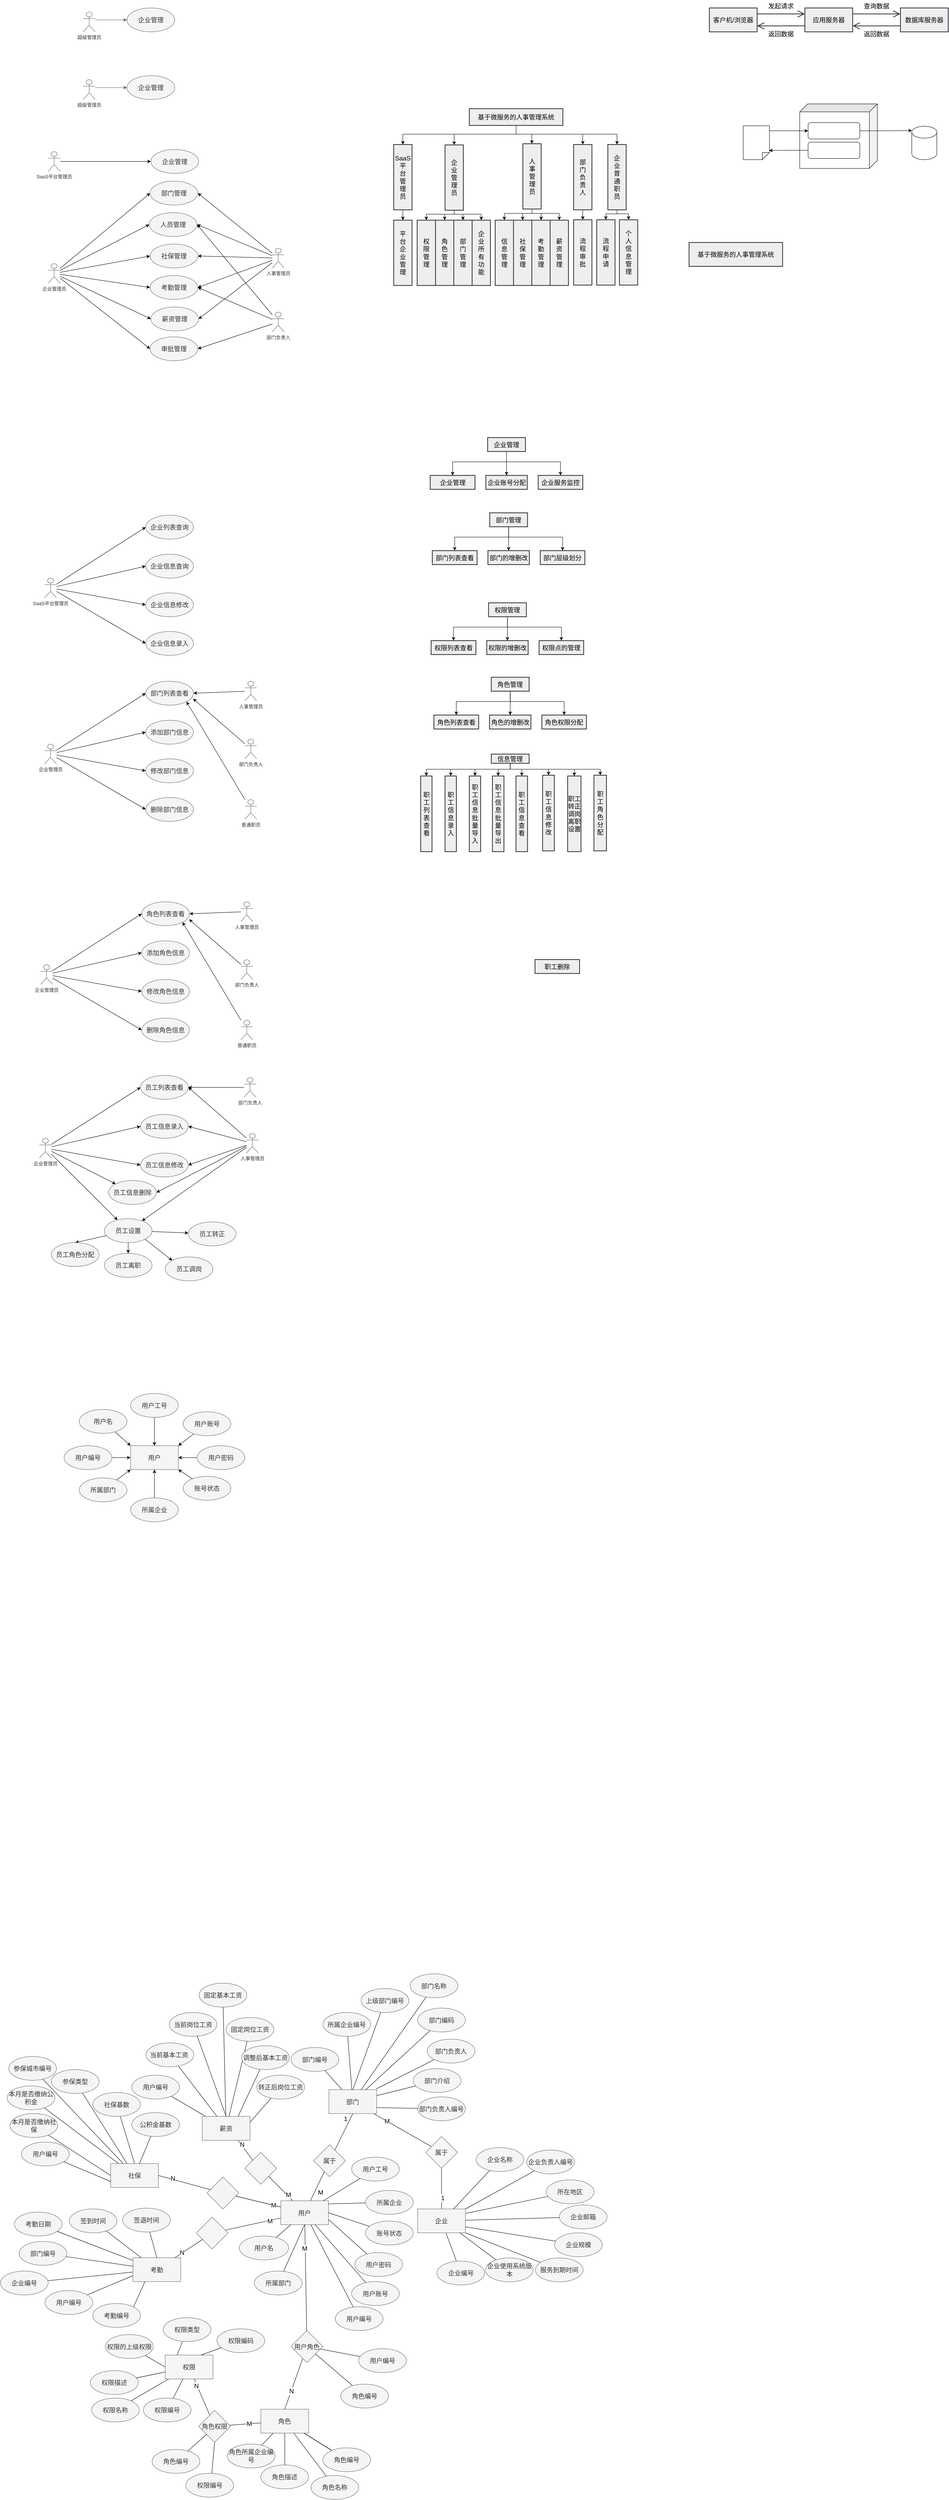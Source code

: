 <mxfile version="17.4.5" type="github">
  <diagram id="d1_pyNrZgF3xTE_ZMnq0" name="第 1 页">
    <mxGraphModel dx="2997" dy="1218" grid="0" gridSize="10" guides="1" tooltips="1" connect="1" arrows="1" fold="1" page="1" pageScale="1" pageWidth="827" pageHeight="1169" math="0" shadow="0">
      <root>
        <mxCell id="0" />
        <mxCell id="1" parent="0" />
        <mxCell id="8rtO3L0zwitexAxcnbb5-8" value="" style="rounded=0;orthogonalLoop=1;jettySize=auto;html=1;fillColor=#f5f5f5;strokeColor=#666666;align=center;" parent="1" target="8rtO3L0zwitexAxcnbb5-7" edge="1">
          <mxGeometry relative="1" as="geometry">
            <mxPoint x="-613" y="160" as="sourcePoint" />
            <Array as="points" />
          </mxGeometry>
        </mxCell>
        <mxCell id="8rtO3L0zwitexAxcnbb5-1" value="超级管理员" style="shape=umlActor;verticalLabelPosition=bottom;verticalAlign=top;html=1;outlineConnect=0;fillColor=#f5f5f5;fontColor=#333333;strokeColor=#666666;align=center;" parent="1" vertex="1">
          <mxGeometry x="-643" y="140" width="30" height="50" as="geometry" />
        </mxCell>
        <mxCell id="8rtO3L0zwitexAxcnbb5-7" value="&lt;font style=&quot;font-size: 16px;&quot;&gt;企业管理&lt;/font&gt;" style="ellipse;whiteSpace=wrap;html=1;verticalAlign=middle;align=center;fillColor=#f5f5f5;fontColor=#333333;strokeColor=#666666;fontSize=16;" parent="1" vertex="1">
          <mxGeometry x="-533" y="130" width="120" height="60" as="geometry" />
        </mxCell>
        <mxCell id="8rtO3L0zwitexAxcnbb5-11" value="" style="rounded=0;orthogonalLoop=1;jettySize=auto;html=1;fillColor=#f5f5f5;strokeColor=#666666;align=center;" parent="1" target="8rtO3L0zwitexAxcnbb5-13" edge="1">
          <mxGeometry relative="1" as="geometry">
            <mxPoint x="-613" y="330" as="sourcePoint" />
            <Array as="points" />
          </mxGeometry>
        </mxCell>
        <mxCell id="8rtO3L0zwitexAxcnbb5-12" value="超级管理员" style="shape=umlActor;verticalLabelPosition=bottom;verticalAlign=top;html=1;outlineConnect=0;fillColor=#f5f5f5;fontColor=#333333;strokeColor=#666666;align=center;" parent="1" vertex="1">
          <mxGeometry x="-643" y="310" width="30" height="50" as="geometry" />
        </mxCell>
        <mxCell id="8rtO3L0zwitexAxcnbb5-13" value="&lt;font style=&quot;font-size: 16px;&quot;&gt;企业管理&lt;/font&gt;" style="ellipse;whiteSpace=wrap;html=1;verticalAlign=middle;align=center;fillColor=#f5f5f5;fontColor=#333333;strokeColor=#666666;fontSize=16;" parent="1" vertex="1">
          <mxGeometry x="-533" y="300" width="120" height="60" as="geometry" />
        </mxCell>
        <mxCell id="381hcfqN0hbHxzuvZOae-9" style="edgeStyle=none;curved=1;rounded=0;orthogonalLoop=1;jettySize=auto;html=1;exitX=0;exitY=0.75;exitDx=0;exitDy=0;entryX=1;entryY=0.75;entryDx=0;entryDy=0;endArrow=open;startSize=14;endSize=14;sourcePerimeterSpacing=8;targetPerimeterSpacing=8;fillColor=#eeeeee;strokeColor=#36393d;strokeWidth=2;" parent="1" source="381hcfqN0hbHxzuvZOae-1" target="381hcfqN0hbHxzuvZOae-3" edge="1">
          <mxGeometry relative="1" as="geometry" />
        </mxCell>
        <mxCell id="381hcfqN0hbHxzuvZOae-1" value="&lt;font style=&quot;font-size: 16px&quot;&gt;数据库服务器&lt;/font&gt;" style="whiteSpace=wrap;html=1;hachureGap=4;fillColor=#eeeeee;strokeColor=#36393d;strokeWidth=2;" parent="1" vertex="1">
          <mxGeometry x="1410" y="130" width="120" height="60" as="geometry" />
        </mxCell>
        <mxCell id="381hcfqN0hbHxzuvZOae-7" style="edgeStyle=none;curved=1;rounded=0;orthogonalLoop=1;jettySize=auto;html=1;exitX=0;exitY=0.75;exitDx=0;exitDy=0;entryX=1;entryY=0.75;entryDx=0;entryDy=0;endArrow=open;startSize=14;endSize=14;sourcePerimeterSpacing=8;targetPerimeterSpacing=8;fillColor=#eeeeee;strokeColor=#36393d;strokeWidth=2;" parent="1" source="381hcfqN0hbHxzuvZOae-3" target="381hcfqN0hbHxzuvZOae-5" edge="1">
          <mxGeometry relative="1" as="geometry" />
        </mxCell>
        <mxCell id="381hcfqN0hbHxzuvZOae-8" style="edgeStyle=none;curved=1;rounded=0;orthogonalLoop=1;jettySize=auto;html=1;exitX=1;exitY=0.25;exitDx=0;exitDy=0;entryX=0;entryY=0.25;entryDx=0;entryDy=0;endArrow=open;startSize=14;endSize=14;sourcePerimeterSpacing=8;targetPerimeterSpacing=8;fillColor=#eeeeee;strokeColor=#36393d;strokeWidth=2;" parent="1" source="381hcfqN0hbHxzuvZOae-3" target="381hcfqN0hbHxzuvZOae-1" edge="1">
          <mxGeometry relative="1" as="geometry" />
        </mxCell>
        <mxCell id="381hcfqN0hbHxzuvZOae-3" value="&lt;font style=&quot;font-size: 16px&quot;&gt;应用服务器&lt;/font&gt;" style="whiteSpace=wrap;html=1;hachureGap=4;fillColor=#eeeeee;strokeColor=#36393d;strokeWidth=2;" parent="1" vertex="1">
          <mxGeometry x="1170" y="130" width="120" height="60" as="geometry" />
        </mxCell>
        <mxCell id="381hcfqN0hbHxzuvZOae-6" style="edgeStyle=none;curved=1;rounded=0;orthogonalLoop=1;jettySize=auto;html=1;exitX=1;exitY=0.25;exitDx=0;exitDy=0;entryX=0;entryY=0.25;entryDx=0;entryDy=0;endArrow=open;startSize=14;endSize=14;sourcePerimeterSpacing=8;targetPerimeterSpacing=8;fillColor=#eeeeee;strokeColor=#36393d;strokeWidth=2;" parent="1" source="381hcfqN0hbHxzuvZOae-5" target="381hcfqN0hbHxzuvZOae-3" edge="1">
          <mxGeometry relative="1" as="geometry" />
        </mxCell>
        <mxCell id="381hcfqN0hbHxzuvZOae-5" value="&lt;font style=&quot;font-size: 16px&quot;&gt;客户机/浏览器&lt;/font&gt;" style="whiteSpace=wrap;html=1;hachureGap=4;fillColor=#eeeeee;strokeColor=#36393d;strokeWidth=2;" parent="1" vertex="1">
          <mxGeometry x="930" y="130" width="120" height="60" as="geometry" />
        </mxCell>
        <mxCell id="381hcfqN0hbHxzuvZOae-10" value="发起请求" style="text;strokeColor=none;fillColor=none;html=1;align=center;verticalAlign=middle;whiteSpace=wrap;rounded=0;hachureGap=4;fontSize=16;" parent="1" vertex="1">
          <mxGeometry x="1070" y="110" width="80" height="30" as="geometry" />
        </mxCell>
        <mxCell id="381hcfqN0hbHxzuvZOae-11" value="返回数据" style="text;strokeColor=none;fillColor=none;html=1;align=center;verticalAlign=middle;whiteSpace=wrap;rounded=0;hachureGap=4;fontSize=16;" parent="1" vertex="1">
          <mxGeometry x="1070" y="180" width="80" height="30" as="geometry" />
        </mxCell>
        <mxCell id="381hcfqN0hbHxzuvZOae-12" value="查询数据" style="text;strokeColor=none;fillColor=none;html=1;align=center;verticalAlign=middle;whiteSpace=wrap;rounded=0;hachureGap=4;fontSize=16;" parent="1" vertex="1">
          <mxGeometry x="1310" y="110" width="80" height="30" as="geometry" />
        </mxCell>
        <mxCell id="381hcfqN0hbHxzuvZOae-13" value="返回数据" style="text;strokeColor=none;fillColor=none;html=1;align=center;verticalAlign=middle;whiteSpace=wrap;rounded=0;hachureGap=4;fontSize=16;" parent="1" vertex="1">
          <mxGeometry x="1310" y="180" width="80" height="30" as="geometry" />
        </mxCell>
        <mxCell id="JOeLrzoQTFax65PzLZrY-1" value="" style="shape=cube;whiteSpace=wrap;html=1;boundedLbl=1;backgroundOutline=1;darkOpacity=0.05;darkOpacity2=0.1;direction=south;" parent="1" vertex="1">
          <mxGeometry x="1157" y="371" width="195" height="162" as="geometry" />
        </mxCell>
        <mxCell id="JOeLrzoQTFax65PzLZrY-2" value="" style="shape=cylinder3;whiteSpace=wrap;html=1;boundedLbl=1;backgroundOutline=1;size=15;" parent="1" vertex="1">
          <mxGeometry x="1438.5" y="427" width="63" height="84" as="geometry" />
        </mxCell>
        <mxCell id="JOeLrzoQTFax65PzLZrY-14" style="edgeStyle=orthogonalEdgeStyle;rounded=0;orthogonalLoop=1;jettySize=auto;html=1;entryX=0.007;entryY=0.129;entryDx=0;entryDy=0;entryPerimeter=0;" parent="1" source="JOeLrzoQTFax65PzLZrY-3" target="JOeLrzoQTFax65PzLZrY-2" edge="1">
          <mxGeometry relative="1" as="geometry" />
        </mxCell>
        <mxCell id="JOeLrzoQTFax65PzLZrY-3" value="" style="rounded=1;whiteSpace=wrap;html=1;" parent="1" vertex="1">
          <mxGeometry x="1178" y="418" width="130" height="41" as="geometry" />
        </mxCell>
        <mxCell id="JOeLrzoQTFax65PzLZrY-13" style="edgeStyle=orthogonalEdgeStyle;rounded=0;orthogonalLoop=1;jettySize=auto;html=1;entryX=0;entryY=0.5;entryDx=0;entryDy=0;" parent="1" source="JOeLrzoQTFax65PzLZrY-5" target="JOeLrzoQTFax65PzLZrY-3" edge="1">
          <mxGeometry relative="1" as="geometry">
            <Array as="points">
              <mxPoint x="1129" y="439" />
            </Array>
          </mxGeometry>
        </mxCell>
        <mxCell id="JOeLrzoQTFax65PzLZrY-5" value="" style="shape=note;whiteSpace=wrap;html=1;backgroundOutline=1;darkOpacity=0.05;direction=south;size=18;" parent="1" vertex="1">
          <mxGeometry x="1015" y="426" width="66" height="85" as="geometry" />
        </mxCell>
        <mxCell id="JOeLrzoQTFax65PzLZrY-12" style="edgeStyle=orthogonalEdgeStyle;rounded=0;orthogonalLoop=1;jettySize=auto;html=1;exitX=0;exitY=0.5;exitDx=0;exitDy=0;entryX=0.729;entryY=0.012;entryDx=0;entryDy=0;entryPerimeter=0;" parent="1" source="JOeLrzoQTFax65PzLZrY-8" target="JOeLrzoQTFax65PzLZrY-5" edge="1">
          <mxGeometry relative="1" as="geometry" />
        </mxCell>
        <mxCell id="JOeLrzoQTFax65PzLZrY-8" value="" style="rounded=1;whiteSpace=wrap;html=1;" parent="1" vertex="1">
          <mxGeometry x="1178" y="467" width="130" height="41" as="geometry" />
        </mxCell>
        <mxCell id="PFKwkX6DjYFr7Fsh1uDh-22" style="edgeStyle=orthogonalEdgeStyle;rounded=0;orthogonalLoop=1;jettySize=auto;html=1;entryX=0.5;entryY=0;entryDx=0;entryDy=0;" parent="1" source="PFKwkX6DjYFr7Fsh1uDh-1" target="PFKwkX6DjYFr7Fsh1uDh-14" edge="1">
          <mxGeometry relative="1" as="geometry">
            <Array as="points">
              <mxPoint x="445" y="447" />
              <mxPoint x="160" y="447" />
            </Array>
          </mxGeometry>
        </mxCell>
        <mxCell id="PFKwkX6DjYFr7Fsh1uDh-23" style="edgeStyle=orthogonalEdgeStyle;rounded=0;orthogonalLoop=1;jettySize=auto;html=1;entryX=0.5;entryY=0;entryDx=0;entryDy=0;exitX=0.5;exitY=1;exitDx=0;exitDy=0;" parent="1" source="PFKwkX6DjYFr7Fsh1uDh-1" target="PFKwkX6DjYFr7Fsh1uDh-17" edge="1">
          <mxGeometry relative="1" as="geometry">
            <mxPoint x="482.0" y="427" as="sourcePoint" />
            <Array as="points">
              <mxPoint x="444" y="447" />
              <mxPoint x="484" y="447" />
              <mxPoint x="484" y="471" />
            </Array>
          </mxGeometry>
        </mxCell>
        <mxCell id="PFKwkX6DjYFr7Fsh1uDh-24" style="edgeStyle=orthogonalEdgeStyle;rounded=0;orthogonalLoop=1;jettySize=auto;html=1;" parent="1" source="PFKwkX6DjYFr7Fsh1uDh-1" target="PFKwkX6DjYFr7Fsh1uDh-5" edge="1">
          <mxGeometry relative="1" as="geometry">
            <Array as="points">
              <mxPoint x="445" y="447" />
              <mxPoint x="289" y="447" />
            </Array>
          </mxGeometry>
        </mxCell>
        <mxCell id="PFKwkX6DjYFr7Fsh1uDh-25" style="edgeStyle=orthogonalEdgeStyle;rounded=0;orthogonalLoop=1;jettySize=auto;html=1;entryX=0.5;entryY=0;entryDx=0;entryDy=0;" parent="1" source="PFKwkX6DjYFr7Fsh1uDh-1" target="PFKwkX6DjYFr7Fsh1uDh-18" edge="1">
          <mxGeometry relative="1" as="geometry">
            <Array as="points">
              <mxPoint x="444" y="447" />
              <mxPoint x="612" y="447" />
            </Array>
          </mxGeometry>
        </mxCell>
        <mxCell id="PFKwkX6DjYFr7Fsh1uDh-26" style="edgeStyle=orthogonalEdgeStyle;rounded=0;orthogonalLoop=1;jettySize=auto;html=1;" parent="1" source="PFKwkX6DjYFr7Fsh1uDh-1" target="PFKwkX6DjYFr7Fsh1uDh-19" edge="1">
          <mxGeometry relative="1" as="geometry">
            <Array as="points">
              <mxPoint x="444" y="447" />
              <mxPoint x="698" y="447" />
            </Array>
          </mxGeometry>
        </mxCell>
        <mxCell id="PFKwkX6DjYFr7Fsh1uDh-1" value="&lt;span style=&quot;font-size: 16px&quot;&gt;基于微服务的人事管理系统&lt;/span&gt;" style="whiteSpace=wrap;html=1;hachureGap=4;fillColor=#eeeeee;strokeColor=#36393d;strokeWidth=2;" parent="1" vertex="1">
          <mxGeometry x="327" y="383" width="235" height="42" as="geometry" />
        </mxCell>
        <mxCell id="PFKwkX6DjYFr7Fsh1uDh-4" value="&lt;span style=&quot;font-size: 16px&quot;&gt;基于微服务的人事管理系统&lt;/span&gt;" style="whiteSpace=wrap;html=1;hachureGap=4;fillColor=#eeeeee;strokeColor=#36393d;strokeWidth=2;" parent="1" vertex="1">
          <mxGeometry x="879" y="719" width="235" height="60" as="geometry" />
        </mxCell>
        <mxCell id="PFKwkX6DjYFr7Fsh1uDh-59" style="edgeStyle=orthogonalEdgeStyle;rounded=0;orthogonalLoop=1;jettySize=auto;html=1;entryX=0.5;entryY=0;entryDx=0;entryDy=0;" parent="1" source="PFKwkX6DjYFr7Fsh1uDh-5" target="PFKwkX6DjYFr7Fsh1uDh-39" edge="1">
          <mxGeometry relative="1" as="geometry">
            <Array as="points">
              <mxPoint x="289" y="648" />
              <mxPoint x="265" y="648" />
            </Array>
          </mxGeometry>
        </mxCell>
        <mxCell id="PFKwkX6DjYFr7Fsh1uDh-60" style="edgeStyle=orthogonalEdgeStyle;rounded=0;orthogonalLoop=1;jettySize=auto;html=1;entryX=0.5;entryY=0;entryDx=0;entryDy=0;" parent="1" source="PFKwkX6DjYFr7Fsh1uDh-5" target="PFKwkX6DjYFr7Fsh1uDh-58" edge="1">
          <mxGeometry relative="1" as="geometry">
            <Array as="points">
              <mxPoint x="289" y="648" />
              <mxPoint x="311" y="648" />
            </Array>
          </mxGeometry>
        </mxCell>
        <mxCell id="PFKwkX6DjYFr7Fsh1uDh-62" style="edgeStyle=orthogonalEdgeStyle;rounded=0;orthogonalLoop=1;jettySize=auto;html=1;entryX=0.5;entryY=0;entryDx=0;entryDy=0;" parent="1" source="PFKwkX6DjYFr7Fsh1uDh-5" target="PFKwkX6DjYFr7Fsh1uDh-40" edge="1">
          <mxGeometry relative="1" as="geometry">
            <Array as="points">
              <mxPoint x="289" y="648" />
              <mxPoint x="357" y="648" />
            </Array>
          </mxGeometry>
        </mxCell>
        <mxCell id="PFKwkX6DjYFr7Fsh1uDh-63" style="edgeStyle=orthogonalEdgeStyle;rounded=0;orthogonalLoop=1;jettySize=auto;html=1;entryX=0.5;entryY=0;entryDx=0;entryDy=0;" parent="1" source="PFKwkX6DjYFr7Fsh1uDh-5" target="PFKwkX6DjYFr7Fsh1uDh-38" edge="1">
          <mxGeometry relative="1" as="geometry">
            <Array as="points">
              <mxPoint x="289" y="648" />
              <mxPoint x="219" y="648" />
            </Array>
          </mxGeometry>
        </mxCell>
        <mxCell id="PFKwkX6DjYFr7Fsh1uDh-5" value="&lt;span style=&quot;font-size: 16px&quot;&gt;企&lt;br&gt;业&lt;br&gt;管&lt;br&gt;理&lt;br&gt;员&lt;br&gt;&lt;/span&gt;" style="whiteSpace=wrap;html=1;hachureGap=4;fillColor=#eeeeee;strokeColor=#36393d;strokeWidth=2;" parent="1" vertex="1">
          <mxGeometry x="266" y="474" width="46" height="164" as="geometry" />
        </mxCell>
        <mxCell id="PFKwkX6DjYFr7Fsh1uDh-44" style="edgeStyle=orthogonalEdgeStyle;rounded=0;orthogonalLoop=1;jettySize=auto;html=1;entryX=0.5;entryY=0;entryDx=0;entryDy=0;" parent="1" source="PFKwkX6DjYFr7Fsh1uDh-14" target="PFKwkX6DjYFr7Fsh1uDh-27" edge="1">
          <mxGeometry relative="1" as="geometry" />
        </mxCell>
        <mxCell id="PFKwkX6DjYFr7Fsh1uDh-14" value="&lt;span style=&quot;font-size: 16px&quot;&gt;SaaS&lt;/span&gt;&lt;br style=&quot;font-size: 16px&quot;&gt;&lt;span style=&quot;font-size: 16px&quot;&gt;平&lt;/span&gt;&lt;br style=&quot;font-size: 16px&quot;&gt;&lt;span style=&quot;font-size: 16px&quot;&gt;台&lt;/span&gt;&lt;br style=&quot;font-size: 16px&quot;&gt;&lt;span style=&quot;font-size: 16px&quot;&gt;管&lt;/span&gt;&lt;br style=&quot;font-size: 16px&quot;&gt;&lt;span style=&quot;font-size: 16px&quot;&gt;理&lt;/span&gt;&lt;br style=&quot;font-size: 16px&quot;&gt;&lt;span style=&quot;font-size: 16px&quot;&gt;员&lt;/span&gt;&lt;span style=&quot;font-size: 16px&quot;&gt;&lt;br&gt;&lt;/span&gt;" style="whiteSpace=wrap;html=1;hachureGap=4;fillColor=#eeeeee;strokeColor=#36393d;strokeWidth=2;" parent="1" vertex="1">
          <mxGeometry x="137" y="473" width="46" height="164" as="geometry" />
        </mxCell>
        <mxCell id="PFKwkX6DjYFr7Fsh1uDh-50" style="edgeStyle=orthogonalEdgeStyle;rounded=0;orthogonalLoop=1;jettySize=auto;html=1;entryX=0.5;entryY=0;entryDx=0;entryDy=0;" parent="1" source="PFKwkX6DjYFr7Fsh1uDh-17" target="PFKwkX6DjYFr7Fsh1uDh-41" edge="1">
          <mxGeometry relative="1" as="geometry">
            <Array as="points">
              <mxPoint x="484.5" y="646" />
              <mxPoint x="415.5" y="646" />
            </Array>
          </mxGeometry>
        </mxCell>
        <mxCell id="PFKwkX6DjYFr7Fsh1uDh-51" style="edgeStyle=orthogonalEdgeStyle;rounded=0;orthogonalLoop=1;jettySize=auto;html=1;entryX=0.5;entryY=0;entryDx=0;entryDy=0;" parent="1" source="PFKwkX6DjYFr7Fsh1uDh-17" target="PFKwkX6DjYFr7Fsh1uDh-28" edge="1">
          <mxGeometry relative="1" as="geometry">
            <Array as="points">
              <mxPoint x="484.5" y="646" />
              <mxPoint x="461.5" y="646" />
            </Array>
          </mxGeometry>
        </mxCell>
        <mxCell id="PFKwkX6DjYFr7Fsh1uDh-52" style="edgeStyle=orthogonalEdgeStyle;rounded=0;orthogonalLoop=1;jettySize=auto;html=1;" parent="1" source="PFKwkX6DjYFr7Fsh1uDh-17" target="PFKwkX6DjYFr7Fsh1uDh-29" edge="1">
          <mxGeometry relative="1" as="geometry">
            <Array as="points">
              <mxPoint x="484.5" y="646" />
              <mxPoint x="507.5" y="646" />
            </Array>
          </mxGeometry>
        </mxCell>
        <mxCell id="PFKwkX6DjYFr7Fsh1uDh-53" style="edgeStyle=orthogonalEdgeStyle;rounded=0;orthogonalLoop=1;jettySize=auto;html=1;entryX=0.5;entryY=0;entryDx=0;entryDy=0;" parent="1" source="PFKwkX6DjYFr7Fsh1uDh-17" target="PFKwkX6DjYFr7Fsh1uDh-30" edge="1">
          <mxGeometry relative="1" as="geometry">
            <Array as="points">
              <mxPoint x="484.5" y="646" />
              <mxPoint x="552.5" y="646" />
            </Array>
          </mxGeometry>
        </mxCell>
        <mxCell id="PFKwkX6DjYFr7Fsh1uDh-17" value="&lt;span style=&quot;font-size: 16px&quot;&gt;人&lt;/span&gt;&lt;br style=&quot;font-size: 16px&quot;&gt;&lt;span style=&quot;font-size: 16px&quot;&gt;事&lt;/span&gt;&lt;br style=&quot;font-size: 16px&quot;&gt;&lt;span style=&quot;font-size: 16px&quot;&gt;管&lt;/span&gt;&lt;br style=&quot;font-size: 16px&quot;&gt;&lt;span style=&quot;font-size: 16px&quot;&gt;理&lt;/span&gt;&lt;br style=&quot;font-size: 16px&quot;&gt;&lt;span style=&quot;font-size: 16px&quot;&gt;员&lt;/span&gt;&lt;span style=&quot;font-size: 16px&quot;&gt;&lt;br&gt;&lt;/span&gt;" style="whiteSpace=wrap;html=1;hachureGap=4;fillColor=#eeeeee;strokeColor=#36393d;strokeWidth=2;" parent="1" vertex="1">
          <mxGeometry x="461.5" y="471" width="46" height="164" as="geometry" />
        </mxCell>
        <mxCell id="PFKwkX6DjYFr7Fsh1uDh-54" style="edgeStyle=orthogonalEdgeStyle;rounded=0;orthogonalLoop=1;jettySize=auto;html=1;" parent="1" source="PFKwkX6DjYFr7Fsh1uDh-18" target="PFKwkX6DjYFr7Fsh1uDh-31" edge="1">
          <mxGeometry relative="1" as="geometry" />
        </mxCell>
        <mxCell id="PFKwkX6DjYFr7Fsh1uDh-18" value="&lt;span style=&quot;font-size: 16px&quot;&gt;部&lt;/span&gt;&lt;br style=&quot;font-size: 16px&quot;&gt;&lt;span style=&quot;font-size: 16px&quot;&gt;门&lt;/span&gt;&lt;br style=&quot;font-size: 16px&quot;&gt;&lt;span style=&quot;font-size: 16px&quot;&gt;负&lt;/span&gt;&lt;br style=&quot;font-size: 16px&quot;&gt;&lt;span style=&quot;font-size: 16px&quot;&gt;责&lt;/span&gt;&lt;br style=&quot;font-size: 16px&quot;&gt;&lt;span style=&quot;font-size: 16px&quot;&gt;人&lt;/span&gt;&lt;span style=&quot;font-size: 16px&quot;&gt;&lt;br&gt;&lt;/span&gt;" style="whiteSpace=wrap;html=1;hachureGap=4;fillColor=#eeeeee;strokeColor=#36393d;strokeWidth=2;" parent="1" vertex="1">
          <mxGeometry x="589" y="473" width="46" height="164" as="geometry" />
        </mxCell>
        <mxCell id="PFKwkX6DjYFr7Fsh1uDh-55" style="edgeStyle=orthogonalEdgeStyle;rounded=0;orthogonalLoop=1;jettySize=auto;html=1;entryX=0.5;entryY=0;entryDx=0;entryDy=0;" parent="1" source="PFKwkX6DjYFr7Fsh1uDh-19" target="PFKwkX6DjYFr7Fsh1uDh-33" edge="1">
          <mxGeometry relative="1" as="geometry">
            <Array as="points">
              <mxPoint x="698" y="647" />
              <mxPoint x="670" y="647" />
            </Array>
          </mxGeometry>
        </mxCell>
        <mxCell id="PFKwkX6DjYFr7Fsh1uDh-56" style="edgeStyle=orthogonalEdgeStyle;rounded=0;orthogonalLoop=1;jettySize=auto;html=1;entryX=0.5;entryY=0;entryDx=0;entryDy=0;" parent="1" source="PFKwkX6DjYFr7Fsh1uDh-19" target="PFKwkX6DjYFr7Fsh1uDh-34" edge="1">
          <mxGeometry relative="1" as="geometry">
            <Array as="points">
              <mxPoint x="698" y="647" />
              <mxPoint x="727" y="647" />
            </Array>
          </mxGeometry>
        </mxCell>
        <mxCell id="PFKwkX6DjYFr7Fsh1uDh-19" value="&lt;span style=&quot;font-size: 16px&quot;&gt;企&lt;/span&gt;&lt;br style=&quot;font-size: 16px&quot;&gt;&lt;span style=&quot;font-size: 16px&quot;&gt;业&lt;/span&gt;&lt;br style=&quot;font-size: 16px&quot;&gt;&lt;span style=&quot;font-size: 16px&quot;&gt;普&lt;/span&gt;&lt;br style=&quot;font-size: 16px&quot;&gt;&lt;span style=&quot;font-size: 16px&quot;&gt;通&lt;/span&gt;&lt;br style=&quot;font-size: 16px&quot;&gt;&lt;span style=&quot;font-size: 16px&quot;&gt;职&lt;/span&gt;&lt;br style=&quot;font-size: 16px&quot;&gt;&lt;span style=&quot;font-size: 16px&quot;&gt;员&lt;/span&gt;&lt;span style=&quot;font-size: 16px&quot;&gt;&lt;br&gt;&lt;/span&gt;" style="whiteSpace=wrap;html=1;hachureGap=4;fillColor=#eeeeee;strokeColor=#36393d;strokeWidth=2;" parent="1" vertex="1">
          <mxGeometry x="675" y="473" width="46" height="164" as="geometry" />
        </mxCell>
        <mxCell id="PFKwkX6DjYFr7Fsh1uDh-27" value="&lt;span style=&quot;font-size: 16px&quot;&gt;平&lt;br&gt;台&lt;br&gt;企&lt;br&gt;业&lt;br&gt;管&lt;br&gt;理&lt;br&gt;&lt;/span&gt;" style="whiteSpace=wrap;html=1;hachureGap=4;fillColor=#eeeeee;strokeColor=#36393d;strokeWidth=2;" parent="1" vertex="1">
          <mxGeometry x="137" y="663" width="46" height="164" as="geometry" />
        </mxCell>
        <mxCell id="PFKwkX6DjYFr7Fsh1uDh-28" value="&lt;span style=&quot;font-size: 16px&quot;&gt;社&lt;br&gt;保&lt;br&gt;管&lt;br&gt;理&lt;br&gt;&lt;/span&gt;" style="whiteSpace=wrap;html=1;hachureGap=4;fillColor=#eeeeee;strokeColor=#36393d;strokeWidth=2;" parent="1" vertex="1">
          <mxGeometry x="438" y="663" width="46" height="164" as="geometry" />
        </mxCell>
        <mxCell id="PFKwkX6DjYFr7Fsh1uDh-29" value="&lt;span style=&quot;font-size: 16px&quot;&gt;考&lt;br&gt;勤&lt;br&gt;管&lt;br&gt;理&lt;br&gt;&lt;/span&gt;" style="whiteSpace=wrap;html=1;hachureGap=4;fillColor=#eeeeee;strokeColor=#36393d;strokeWidth=2;" parent="1" vertex="1">
          <mxGeometry x="484" y="663" width="46" height="164" as="geometry" />
        </mxCell>
        <mxCell id="PFKwkX6DjYFr7Fsh1uDh-30" value="&lt;span style=&quot;font-size: 16px&quot;&gt;薪&lt;br&gt;资&lt;br&gt;管&lt;br&gt;理&lt;br&gt;&lt;/span&gt;" style="whiteSpace=wrap;html=1;hachureGap=4;fillColor=#eeeeee;strokeColor=#36393d;strokeWidth=2;" parent="1" vertex="1">
          <mxGeometry x="530" y="663" width="46" height="164" as="geometry" />
        </mxCell>
        <mxCell id="PFKwkX6DjYFr7Fsh1uDh-31" value="&lt;span style=&quot;font-size: 16px&quot;&gt;流&lt;br&gt;程&lt;br&gt;审&lt;br&gt;批&lt;br&gt;&lt;/span&gt;" style="whiteSpace=wrap;html=1;hachureGap=4;fillColor=#eeeeee;strokeColor=#36393d;strokeWidth=2;" parent="1" vertex="1">
          <mxGeometry x="589" y="662" width="46" height="164" as="geometry" />
        </mxCell>
        <mxCell id="PFKwkX6DjYFr7Fsh1uDh-33" value="&lt;span style=&quot;font-size: 16px&quot;&gt;流&lt;br&gt;程&lt;br&gt;申&lt;br&gt;请&lt;br&gt;&lt;/span&gt;" style="whiteSpace=wrap;html=1;hachureGap=4;fillColor=#eeeeee;strokeColor=#36393d;strokeWidth=2;" parent="1" vertex="1">
          <mxGeometry x="647" y="662" width="46" height="164" as="geometry" />
        </mxCell>
        <mxCell id="PFKwkX6DjYFr7Fsh1uDh-34" value="&lt;span style=&quot;font-size: 16px&quot;&gt;个&lt;br&gt;人&lt;br&gt;信&lt;br&gt;息&lt;br&gt;管&lt;br&gt;理&lt;br&gt;&lt;/span&gt;" style="whiteSpace=wrap;html=1;hachureGap=4;fillColor=#eeeeee;strokeColor=#36393d;strokeWidth=2;" parent="1" vertex="1">
          <mxGeometry x="704" y="662" width="46" height="164" as="geometry" />
        </mxCell>
        <mxCell id="PFKwkX6DjYFr7Fsh1uDh-38" value="&lt;span style=&quot;font-size: 16px&quot;&gt;权&lt;br&gt;限&lt;br&gt;管&lt;br&gt;理&lt;br&gt;&lt;/span&gt;" style="whiteSpace=wrap;html=1;hachureGap=4;fillColor=#eeeeee;strokeColor=#36393d;strokeWidth=2;" parent="1" vertex="1">
          <mxGeometry x="196" y="663" width="46" height="164" as="geometry" />
        </mxCell>
        <mxCell id="PFKwkX6DjYFr7Fsh1uDh-39" value="&lt;span style=&quot;font-size: 16px&quot;&gt;角&lt;br&gt;色&lt;br&gt;管&lt;br&gt;理&lt;br&gt;&lt;/span&gt;" style="whiteSpace=wrap;html=1;hachureGap=4;fillColor=#eeeeee;strokeColor=#36393d;strokeWidth=2;" parent="1" vertex="1">
          <mxGeometry x="242" y="663" width="46" height="164" as="geometry" />
        </mxCell>
        <mxCell id="PFKwkX6DjYFr7Fsh1uDh-40" value="&lt;span style=&quot;font-size: 16px&quot;&gt;企&lt;br&gt;业&lt;br&gt;所&lt;br&gt;有&lt;br&gt;功&lt;br&gt;能&lt;br&gt;&lt;/span&gt;" style="whiteSpace=wrap;html=1;hachureGap=4;fillColor=#eeeeee;strokeColor=#36393d;strokeWidth=2;" parent="1" vertex="1">
          <mxGeometry x="334" y="663" width="46" height="164" as="geometry" />
        </mxCell>
        <mxCell id="PFKwkX6DjYFr7Fsh1uDh-41" value="&lt;span style=&quot;font-size: 16px&quot;&gt;信&lt;br&gt;息&lt;br&gt;管&lt;br&gt;理&lt;br&gt;&lt;/span&gt;" style="whiteSpace=wrap;html=1;hachureGap=4;fillColor=#eeeeee;strokeColor=#36393d;strokeWidth=2;" parent="1" vertex="1">
          <mxGeometry x="392" y="663" width="46" height="164" as="geometry" />
        </mxCell>
        <mxCell id="PFKwkX6DjYFr7Fsh1uDh-58" value="&lt;span style=&quot;font-size: 16px&quot;&gt;部&lt;br&gt;门&lt;br&gt;管&lt;br&gt;理&lt;br&gt;&lt;/span&gt;" style="whiteSpace=wrap;html=1;hachureGap=4;fillColor=#eeeeee;strokeColor=#36393d;strokeWidth=2;" parent="1" vertex="1">
          <mxGeometry x="288" y="663" width="46" height="164" as="geometry" />
        </mxCell>
        <mxCell id="PFKwkX6DjYFr7Fsh1uDh-69" style="edgeStyle=orthogonalEdgeStyle;rounded=0;orthogonalLoop=1;jettySize=auto;html=1;" parent="1" source="PFKwkX6DjYFr7Fsh1uDh-64" target="PFKwkX6DjYFr7Fsh1uDh-65" edge="1">
          <mxGeometry relative="1" as="geometry">
            <Array as="points">
              <mxPoint x="421" y="1270" />
              <mxPoint x="285" y="1270" />
            </Array>
          </mxGeometry>
        </mxCell>
        <mxCell id="PFKwkX6DjYFr7Fsh1uDh-70" style="edgeStyle=orthogonalEdgeStyle;rounded=0;orthogonalLoop=1;jettySize=auto;html=1;entryX=0.5;entryY=0;entryDx=0;entryDy=0;" parent="1" source="PFKwkX6DjYFr7Fsh1uDh-64" target="PFKwkX6DjYFr7Fsh1uDh-66" edge="1">
          <mxGeometry relative="1" as="geometry" />
        </mxCell>
        <mxCell id="PFKwkX6DjYFr7Fsh1uDh-71" style="edgeStyle=orthogonalEdgeStyle;rounded=0;orthogonalLoop=1;jettySize=auto;html=1;" parent="1" source="PFKwkX6DjYFr7Fsh1uDh-64" target="PFKwkX6DjYFr7Fsh1uDh-67" edge="1">
          <mxGeometry relative="1" as="geometry">
            <Array as="points">
              <mxPoint x="421" y="1270" />
              <mxPoint x="556" y="1270" />
            </Array>
          </mxGeometry>
        </mxCell>
        <mxCell id="PFKwkX6DjYFr7Fsh1uDh-64" value="&lt;span style=&quot;font-size: 16px&quot;&gt;企业管理&lt;br&gt;&lt;/span&gt;" style="whiteSpace=wrap;html=1;hachureGap=4;fillColor=#eeeeee;strokeColor=#36393d;strokeWidth=2;" parent="1" vertex="1">
          <mxGeometry x="373" y="1209" width="95" height="35" as="geometry" />
        </mxCell>
        <mxCell id="PFKwkX6DjYFr7Fsh1uDh-65" value="&lt;span style=&quot;font-size: 16px&quot;&gt;企业管理&lt;br&gt;&lt;/span&gt;" style="whiteSpace=wrap;html=1;hachureGap=4;fillColor=#eeeeee;strokeColor=#36393d;strokeWidth=2;" parent="1" vertex="1">
          <mxGeometry x="228.75" y="1304" width="112.5" height="35" as="geometry" />
        </mxCell>
        <mxCell id="PFKwkX6DjYFr7Fsh1uDh-66" value="&lt;span style=&quot;font-size: 16px&quot;&gt;企业账号分配&lt;br&gt;&lt;/span&gt;" style="whiteSpace=wrap;html=1;hachureGap=4;fillColor=#eeeeee;strokeColor=#36393d;strokeWidth=2;" parent="1" vertex="1">
          <mxGeometry x="368.5" y="1304" width="104" height="35" as="geometry" />
        </mxCell>
        <mxCell id="PFKwkX6DjYFr7Fsh1uDh-67" value="&lt;span style=&quot;font-size: 16px&quot;&gt;企业服务监控&lt;br&gt;&lt;/span&gt;" style="whiteSpace=wrap;html=1;hachureGap=4;fillColor=#eeeeee;strokeColor=#36393d;strokeWidth=2;" parent="1" vertex="1">
          <mxGeometry x="500" y="1304" width="112" height="35" as="geometry" />
        </mxCell>
        <mxCell id="PFKwkX6DjYFr7Fsh1uDh-72" style="edgeStyle=orthogonalEdgeStyle;rounded=0;orthogonalLoop=1;jettySize=auto;html=1;" parent="1" source="PFKwkX6DjYFr7Fsh1uDh-75" target="PFKwkX6DjYFr7Fsh1uDh-76" edge="1">
          <mxGeometry relative="1" as="geometry">
            <Array as="points">
              <mxPoint x="426.25" y="1459" />
              <mxPoint x="290.25" y="1459" />
            </Array>
          </mxGeometry>
        </mxCell>
        <mxCell id="PFKwkX6DjYFr7Fsh1uDh-73" style="edgeStyle=orthogonalEdgeStyle;rounded=0;orthogonalLoop=1;jettySize=auto;html=1;entryX=0.5;entryY=0;entryDx=0;entryDy=0;" parent="1" source="PFKwkX6DjYFr7Fsh1uDh-75" target="PFKwkX6DjYFr7Fsh1uDh-77" edge="1">
          <mxGeometry relative="1" as="geometry" />
        </mxCell>
        <mxCell id="PFKwkX6DjYFr7Fsh1uDh-74" style="edgeStyle=orthogonalEdgeStyle;rounded=0;orthogonalLoop=1;jettySize=auto;html=1;" parent="1" source="PFKwkX6DjYFr7Fsh1uDh-75" target="PFKwkX6DjYFr7Fsh1uDh-78" edge="1">
          <mxGeometry relative="1" as="geometry">
            <Array as="points">
              <mxPoint x="426.25" y="1459" />
              <mxPoint x="561.25" y="1459" />
            </Array>
          </mxGeometry>
        </mxCell>
        <mxCell id="PFKwkX6DjYFr7Fsh1uDh-75" value="&lt;span style=&quot;font-size: 16px&quot;&gt;部门管理&lt;br&gt;&lt;/span&gt;" style="whiteSpace=wrap;html=1;hachureGap=4;fillColor=#eeeeee;strokeColor=#36393d;strokeWidth=2;" parent="1" vertex="1">
          <mxGeometry x="378.25" y="1398" width="95" height="35" as="geometry" />
        </mxCell>
        <mxCell id="PFKwkX6DjYFr7Fsh1uDh-76" value="&lt;span style=&quot;font-size: 16px&quot;&gt;部门列表查看&lt;br&gt;&lt;/span&gt;" style="whiteSpace=wrap;html=1;hachureGap=4;fillColor=#eeeeee;strokeColor=#36393d;strokeWidth=2;" parent="1" vertex="1">
          <mxGeometry x="234" y="1493" width="112.5" height="35" as="geometry" />
        </mxCell>
        <mxCell id="PFKwkX6DjYFr7Fsh1uDh-77" value="&lt;span style=&quot;font-size: 16px&quot;&gt;部门的增删改&lt;br&gt;&lt;/span&gt;" style="whiteSpace=wrap;html=1;hachureGap=4;fillColor=#eeeeee;strokeColor=#36393d;strokeWidth=2;" parent="1" vertex="1">
          <mxGeometry x="373.75" y="1493" width="104" height="35" as="geometry" />
        </mxCell>
        <mxCell id="PFKwkX6DjYFr7Fsh1uDh-78" value="&lt;span style=&quot;font-size: 16px&quot;&gt;部门层级划分&lt;br&gt;&lt;/span&gt;" style="whiteSpace=wrap;html=1;hachureGap=4;fillColor=#eeeeee;strokeColor=#36393d;strokeWidth=2;" parent="1" vertex="1">
          <mxGeometry x="505.25" y="1493" width="112" height="35" as="geometry" />
        </mxCell>
        <mxCell id="PFKwkX6DjYFr7Fsh1uDh-80" style="edgeStyle=orthogonalEdgeStyle;rounded=0;orthogonalLoop=1;jettySize=auto;html=1;" parent="1" source="PFKwkX6DjYFr7Fsh1uDh-83" target="PFKwkX6DjYFr7Fsh1uDh-84" edge="1">
          <mxGeometry relative="1" as="geometry">
            <Array as="points">
              <mxPoint x="423.25" y="1685" />
              <mxPoint x="287.25" y="1685" />
            </Array>
          </mxGeometry>
        </mxCell>
        <mxCell id="PFKwkX6DjYFr7Fsh1uDh-81" style="edgeStyle=orthogonalEdgeStyle;rounded=0;orthogonalLoop=1;jettySize=auto;html=1;entryX=0.5;entryY=0;entryDx=0;entryDy=0;" parent="1" source="PFKwkX6DjYFr7Fsh1uDh-83" target="PFKwkX6DjYFr7Fsh1uDh-85" edge="1">
          <mxGeometry relative="1" as="geometry" />
        </mxCell>
        <mxCell id="PFKwkX6DjYFr7Fsh1uDh-82" style="edgeStyle=orthogonalEdgeStyle;rounded=0;orthogonalLoop=1;jettySize=auto;html=1;" parent="1" source="PFKwkX6DjYFr7Fsh1uDh-83" target="PFKwkX6DjYFr7Fsh1uDh-86" edge="1">
          <mxGeometry relative="1" as="geometry">
            <Array as="points">
              <mxPoint x="423.25" y="1685" />
              <mxPoint x="558.25" y="1685" />
            </Array>
          </mxGeometry>
        </mxCell>
        <mxCell id="PFKwkX6DjYFr7Fsh1uDh-83" value="&lt;span style=&quot;font-size: 16px&quot;&gt;权限管理&lt;br&gt;&lt;/span&gt;" style="whiteSpace=wrap;html=1;hachureGap=4;fillColor=#eeeeee;strokeColor=#36393d;strokeWidth=2;" parent="1" vertex="1">
          <mxGeometry x="375.25" y="1624" width="95" height="35" as="geometry" />
        </mxCell>
        <mxCell id="PFKwkX6DjYFr7Fsh1uDh-84" value="&lt;span style=&quot;font-size: 16px&quot;&gt;权限列表查看&lt;br&gt;&lt;/span&gt;" style="whiteSpace=wrap;html=1;hachureGap=4;fillColor=#eeeeee;strokeColor=#36393d;strokeWidth=2;" parent="1" vertex="1">
          <mxGeometry x="231" y="1719" width="112.5" height="35" as="geometry" />
        </mxCell>
        <mxCell id="PFKwkX6DjYFr7Fsh1uDh-85" value="&lt;span style=&quot;font-size: 16px&quot;&gt;权限的增删改&lt;br&gt;&lt;/span&gt;" style="whiteSpace=wrap;html=1;hachureGap=4;fillColor=#eeeeee;strokeColor=#36393d;strokeWidth=2;" parent="1" vertex="1">
          <mxGeometry x="370.75" y="1719" width="104" height="35" as="geometry" />
        </mxCell>
        <mxCell id="PFKwkX6DjYFr7Fsh1uDh-86" value="&lt;span style=&quot;font-size: 16px&quot;&gt;权限点的管理&lt;br&gt;&lt;/span&gt;" style="whiteSpace=wrap;html=1;hachureGap=4;fillColor=#eeeeee;strokeColor=#36393d;strokeWidth=2;" parent="1" vertex="1">
          <mxGeometry x="502.25" y="1719" width="112" height="35" as="geometry" />
        </mxCell>
        <mxCell id="PFKwkX6DjYFr7Fsh1uDh-87" style="edgeStyle=orthogonalEdgeStyle;rounded=0;orthogonalLoop=1;jettySize=auto;html=1;" parent="1" source="PFKwkX6DjYFr7Fsh1uDh-90" target="PFKwkX6DjYFr7Fsh1uDh-91" edge="1">
          <mxGeometry relative="1" as="geometry">
            <Array as="points">
              <mxPoint x="430.25" y="1872" />
              <mxPoint x="294.25" y="1872" />
            </Array>
          </mxGeometry>
        </mxCell>
        <mxCell id="PFKwkX6DjYFr7Fsh1uDh-88" style="edgeStyle=orthogonalEdgeStyle;rounded=0;orthogonalLoop=1;jettySize=auto;html=1;entryX=0.5;entryY=0;entryDx=0;entryDy=0;" parent="1" source="PFKwkX6DjYFr7Fsh1uDh-90" target="PFKwkX6DjYFr7Fsh1uDh-92" edge="1">
          <mxGeometry relative="1" as="geometry" />
        </mxCell>
        <mxCell id="PFKwkX6DjYFr7Fsh1uDh-89" style="edgeStyle=orthogonalEdgeStyle;rounded=0;orthogonalLoop=1;jettySize=auto;html=1;" parent="1" source="PFKwkX6DjYFr7Fsh1uDh-90" target="PFKwkX6DjYFr7Fsh1uDh-93" edge="1">
          <mxGeometry relative="1" as="geometry">
            <Array as="points">
              <mxPoint x="430.25" y="1872" />
              <mxPoint x="565.25" y="1872" />
            </Array>
          </mxGeometry>
        </mxCell>
        <mxCell id="PFKwkX6DjYFr7Fsh1uDh-90" value="&lt;span style=&quot;font-size: 16px&quot;&gt;角色管理&lt;br&gt;&lt;/span&gt;" style="whiteSpace=wrap;html=1;hachureGap=4;fillColor=#eeeeee;strokeColor=#36393d;strokeWidth=2;" parent="1" vertex="1">
          <mxGeometry x="382.25" y="1811" width="95" height="35" as="geometry" />
        </mxCell>
        <mxCell id="PFKwkX6DjYFr7Fsh1uDh-91" value="&lt;span style=&quot;font-size: 16px&quot;&gt;角色列表查看&lt;br&gt;&lt;/span&gt;" style="whiteSpace=wrap;html=1;hachureGap=4;fillColor=#eeeeee;strokeColor=#36393d;strokeWidth=2;" parent="1" vertex="1">
          <mxGeometry x="238" y="1906" width="112.5" height="35" as="geometry" />
        </mxCell>
        <mxCell id="PFKwkX6DjYFr7Fsh1uDh-92" value="&lt;span style=&quot;font-size: 16px&quot;&gt;角色的增删改&lt;/span&gt;&lt;span style=&quot;font-size: 16px&quot;&gt;&lt;br&gt;&lt;/span&gt;" style="whiteSpace=wrap;html=1;hachureGap=4;fillColor=#eeeeee;strokeColor=#36393d;strokeWidth=2;" parent="1" vertex="1">
          <mxGeometry x="377.75" y="1906" width="104" height="35" as="geometry" />
        </mxCell>
        <mxCell id="PFKwkX6DjYFr7Fsh1uDh-93" value="&lt;span style=&quot;font-size: 16px&quot;&gt;角色权限分配&lt;br&gt;&lt;/span&gt;" style="whiteSpace=wrap;html=1;hachureGap=4;fillColor=#eeeeee;strokeColor=#36393d;strokeWidth=2;" parent="1" vertex="1">
          <mxGeometry x="509.25" y="1906" width="112" height="35" as="geometry" />
        </mxCell>
        <mxCell id="PFKwkX6DjYFr7Fsh1uDh-111" style="edgeStyle=orthogonalEdgeStyle;rounded=0;orthogonalLoop=1;jettySize=auto;html=1;" parent="1" source="PFKwkX6DjYFr7Fsh1uDh-98" target="PFKwkX6DjYFr7Fsh1uDh-108" edge="1">
          <mxGeometry relative="1" as="geometry">
            <Array as="points">
              <mxPoint x="430" y="2042" />
              <mxPoint x="219" y="2042" />
            </Array>
          </mxGeometry>
        </mxCell>
        <mxCell id="PFKwkX6DjYFr7Fsh1uDh-112" style="edgeStyle=orthogonalEdgeStyle;rounded=0;orthogonalLoop=1;jettySize=auto;html=1;entryX=0.5;entryY=0;entryDx=0;entryDy=0;" parent="1" source="PFKwkX6DjYFr7Fsh1uDh-98" target="PFKwkX6DjYFr7Fsh1uDh-102" edge="1">
          <mxGeometry relative="1" as="geometry">
            <Array as="points">
              <mxPoint x="430" y="2042" />
              <mxPoint x="280" y="2042" />
            </Array>
          </mxGeometry>
        </mxCell>
        <mxCell id="PFKwkX6DjYFr7Fsh1uDh-113" style="edgeStyle=orthogonalEdgeStyle;rounded=0;orthogonalLoop=1;jettySize=auto;html=1;entryX=0.5;entryY=0;entryDx=0;entryDy=0;" parent="1" source="PFKwkX6DjYFr7Fsh1uDh-98" target="PFKwkX6DjYFr7Fsh1uDh-100" edge="1">
          <mxGeometry relative="1" as="geometry">
            <Array as="points">
              <mxPoint x="430" y="2042" />
              <mxPoint x="341" y="2042" />
            </Array>
          </mxGeometry>
        </mxCell>
        <mxCell id="PFKwkX6DjYFr7Fsh1uDh-114" style="edgeStyle=orthogonalEdgeStyle;rounded=0;orthogonalLoop=1;jettySize=auto;html=1;entryX=0.5;entryY=0;entryDx=0;entryDy=0;" parent="1" source="PFKwkX6DjYFr7Fsh1uDh-98" target="PFKwkX6DjYFr7Fsh1uDh-101" edge="1">
          <mxGeometry relative="1" as="geometry">
            <Array as="points">
              <mxPoint x="430" y="2042" />
              <mxPoint x="400" y="2042" />
            </Array>
          </mxGeometry>
        </mxCell>
        <mxCell id="PFKwkX6DjYFr7Fsh1uDh-115" style="edgeStyle=orthogonalEdgeStyle;rounded=0;orthogonalLoop=1;jettySize=auto;html=1;entryX=0.5;entryY=0;entryDx=0;entryDy=0;" parent="1" source="PFKwkX6DjYFr7Fsh1uDh-98" target="PFKwkX6DjYFr7Fsh1uDh-103" edge="1">
          <mxGeometry relative="1" as="geometry">
            <Array as="points">
              <mxPoint x="430" y="2042" />
              <mxPoint x="459" y="2042" />
            </Array>
          </mxGeometry>
        </mxCell>
        <mxCell id="PFKwkX6DjYFr7Fsh1uDh-116" style="edgeStyle=orthogonalEdgeStyle;rounded=0;orthogonalLoop=1;jettySize=auto;html=1;" parent="1" source="PFKwkX6DjYFr7Fsh1uDh-98" target="PFKwkX6DjYFr7Fsh1uDh-104" edge="1">
          <mxGeometry relative="1" as="geometry">
            <Array as="points">
              <mxPoint x="430" y="2042" />
              <mxPoint x="526" y="2042" />
            </Array>
          </mxGeometry>
        </mxCell>
        <mxCell id="PFKwkX6DjYFr7Fsh1uDh-117" style="edgeStyle=orthogonalEdgeStyle;rounded=0;orthogonalLoop=1;jettySize=auto;html=1;entryX=0.5;entryY=0;entryDx=0;entryDy=0;" parent="1" source="PFKwkX6DjYFr7Fsh1uDh-98" target="PFKwkX6DjYFr7Fsh1uDh-105" edge="1">
          <mxGeometry relative="1" as="geometry">
            <Array as="points">
              <mxPoint x="430" y="2042" />
              <mxPoint x="591" y="2042" />
            </Array>
          </mxGeometry>
        </mxCell>
        <mxCell id="PFKwkX6DjYFr7Fsh1uDh-118" style="edgeStyle=orthogonalEdgeStyle;rounded=0;orthogonalLoop=1;jettySize=auto;html=1;" parent="1" source="PFKwkX6DjYFr7Fsh1uDh-98" target="PFKwkX6DjYFr7Fsh1uDh-106" edge="1">
          <mxGeometry relative="1" as="geometry">
            <Array as="points">
              <mxPoint x="430" y="2042" />
              <mxPoint x="656" y="2042" />
            </Array>
          </mxGeometry>
        </mxCell>
        <mxCell id="PFKwkX6DjYFr7Fsh1uDh-98" value="&lt;span style=&quot;font-size: 16px&quot;&gt;信息管理&lt;br&gt;&lt;/span&gt;" style="whiteSpace=wrap;html=1;hachureGap=4;fillColor=#eeeeee;strokeColor=#36393d;strokeWidth=2;" parent="1" vertex="1">
          <mxGeometry x="382.25" y="2004" width="95" height="23" as="geometry" />
        </mxCell>
        <mxCell id="PFKwkX6DjYFr7Fsh1uDh-100" value="&lt;span style=&quot;font-size: 16px&quot;&gt;职工信息批量导入&lt;br&gt;&lt;/span&gt;" style="whiteSpace=wrap;html=1;hachureGap=4;fillColor=#eeeeee;strokeColor=#36393d;strokeWidth=2;" parent="1" vertex="1">
          <mxGeometry x="327" y="2059" width="28.5" height="190" as="geometry" />
        </mxCell>
        <mxCell id="PFKwkX6DjYFr7Fsh1uDh-101" value="&lt;span style=&quot;font-size: 16px&quot;&gt;职工信息批量导出&lt;br&gt;&lt;/span&gt;" style="whiteSpace=wrap;html=1;hachureGap=4;fillColor=#eeeeee;strokeColor=#36393d;strokeWidth=2;" parent="1" vertex="1">
          <mxGeometry x="385" y="2059" width="29" height="190" as="geometry" />
        </mxCell>
        <mxCell id="PFKwkX6DjYFr7Fsh1uDh-102" value="&lt;span style=&quot;font-size: 16px&quot;&gt;职工信息录入&lt;br&gt;&lt;/span&gt;" style="whiteSpace=wrap;html=1;hachureGap=4;fillColor=#eeeeee;strokeColor=#36393d;strokeWidth=2;" parent="1" vertex="1">
          <mxGeometry x="266" y="2059" width="28.5" height="190" as="geometry" />
        </mxCell>
        <mxCell id="PFKwkX6DjYFr7Fsh1uDh-103" value="&lt;span style=&quot;font-size: 16px&quot;&gt;职工信息查看&lt;br&gt;&lt;/span&gt;" style="whiteSpace=wrap;html=1;hachureGap=4;fillColor=#eeeeee;strokeColor=#36393d;strokeWidth=2;" parent="1" vertex="1">
          <mxGeometry x="444.25" y="2059" width="29" height="190" as="geometry" />
        </mxCell>
        <mxCell id="PFKwkX6DjYFr7Fsh1uDh-104" value="&lt;span style=&quot;font-size: 16px&quot;&gt;职工信息修改&lt;br&gt;&lt;/span&gt;" style="whiteSpace=wrap;html=1;hachureGap=4;fillColor=#eeeeee;strokeColor=#36393d;strokeWidth=2;" parent="1" vertex="1">
          <mxGeometry x="511" y="2057" width="29.5" height="190" as="geometry" />
        </mxCell>
        <mxCell id="PFKwkX6DjYFr7Fsh1uDh-105" value="&lt;span style=&quot;font-size: 16px&quot;&gt;职工转正调岗离职设置&lt;br&gt;&lt;/span&gt;" style="whiteSpace=wrap;html=1;hachureGap=4;fillColor=#eeeeee;strokeColor=#36393d;strokeWidth=2;" parent="1" vertex="1">
          <mxGeometry x="574" y="2059" width="33.5" height="190" as="geometry" />
        </mxCell>
        <mxCell id="PFKwkX6DjYFr7Fsh1uDh-106" value="&lt;span style=&quot;font-size: 16px&quot;&gt;职工角色分配&lt;br&gt;&lt;/span&gt;" style="whiteSpace=wrap;html=1;hachureGap=4;fillColor=#eeeeee;strokeColor=#36393d;strokeWidth=2;" parent="1" vertex="1">
          <mxGeometry x="640" y="2057" width="31.5" height="190" as="geometry" />
        </mxCell>
        <mxCell id="PFKwkX6DjYFr7Fsh1uDh-107" value="&lt;span style=&quot;font-size: 16px&quot;&gt;职工删除&lt;br&gt;&lt;/span&gt;" style="whiteSpace=wrap;html=1;hachureGap=4;fillColor=#eeeeee;strokeColor=#36393d;strokeWidth=2;" parent="1" vertex="1">
          <mxGeometry x="492" y="2520" width="112" height="35" as="geometry" />
        </mxCell>
        <mxCell id="PFKwkX6DjYFr7Fsh1uDh-108" value="&lt;span style=&quot;font-size: 16px&quot;&gt;职工列表查看&lt;br&gt;&lt;/span&gt;" style="whiteSpace=wrap;html=1;hachureGap=4;fillColor=#eeeeee;strokeColor=#36393d;strokeWidth=2;" parent="1" vertex="1">
          <mxGeometry x="204.75" y="2059" width="28.5" height="190" as="geometry" />
        </mxCell>
        <mxCell id="M3HHMJ197gIL6TCKqr2y-2" value="&lt;font style=&quot;font-size: 16px;&quot;&gt;企业管理&lt;/font&gt;" style="ellipse;whiteSpace=wrap;html=1;verticalAlign=middle;align=center;fillColor=#f5f5f5;fontColor=#333333;strokeColor=#666666;fontSize=16;" parent="1" vertex="1">
          <mxGeometry x="-473" y="485.5" width="120" height="60" as="geometry" />
        </mxCell>
        <mxCell id="M3HHMJ197gIL6TCKqr2y-4" value="&lt;font style=&quot;font-size: 16px&quot;&gt;部门管理&lt;/font&gt;" style="ellipse;whiteSpace=wrap;html=1;verticalAlign=middle;align=center;fillColor=#f5f5f5;fontColor=#333333;strokeColor=#666666;fontSize=16;" parent="1" vertex="1">
          <mxGeometry x="-475" y="565" width="120" height="60" as="geometry" />
        </mxCell>
        <mxCell id="M3HHMJ197gIL6TCKqr2y-5" value="&lt;font style=&quot;font-size: 16px&quot;&gt;人员管理&lt;/font&gt;" style="ellipse;whiteSpace=wrap;html=1;verticalAlign=middle;align=center;fillColor=#f5f5f5;fontColor=#333333;strokeColor=#666666;fontSize=16;" parent="1" vertex="1">
          <mxGeometry x="-477" y="644" width="120" height="60" as="geometry" />
        </mxCell>
        <mxCell id="M3HHMJ197gIL6TCKqr2y-6" value="&lt;font style=&quot;font-size: 16px&quot;&gt;社保管理&lt;/font&gt;" style="ellipse;whiteSpace=wrap;html=1;verticalAlign=middle;align=center;fillColor=#f5f5f5;fontColor=#333333;strokeColor=#666666;fontSize=16;" parent="1" vertex="1">
          <mxGeometry x="-475" y="723" width="120" height="60" as="geometry" />
        </mxCell>
        <mxCell id="M3HHMJ197gIL6TCKqr2y-7" value="考勤管理" style="ellipse;whiteSpace=wrap;html=1;verticalAlign=middle;align=center;fillColor=#f5f5f5;fontColor=#333333;strokeColor=#666666;fontSize=16;" parent="1" vertex="1">
          <mxGeometry x="-475" y="802" width="120" height="60" as="geometry" />
        </mxCell>
        <mxCell id="M3HHMJ197gIL6TCKqr2y-8" value="薪资管理" style="ellipse;whiteSpace=wrap;html=1;verticalAlign=middle;align=center;fillColor=#f5f5f5;fontColor=#333333;strokeColor=#666666;fontSize=16;" parent="1" vertex="1">
          <mxGeometry x="-473" y="881" width="120" height="60" as="geometry" />
        </mxCell>
        <mxCell id="M3HHMJ197gIL6TCKqr2y-9" value="审批管理" style="ellipse;whiteSpace=wrap;html=1;verticalAlign=middle;align=center;fillColor=#f5f5f5;fontColor=#333333;strokeColor=#666666;fontSize=16;" parent="1" vertex="1">
          <mxGeometry x="-475" y="956" width="120" height="60" as="geometry" />
        </mxCell>
        <mxCell id="M3HHMJ197gIL6TCKqr2y-19" style="rounded=0;orthogonalLoop=1;jettySize=auto;html=1;entryX=0;entryY=0.5;entryDx=0;entryDy=0;" parent="1" source="M3HHMJ197gIL6TCKqr2y-17" target="M3HHMJ197gIL6TCKqr2y-4" edge="1">
          <mxGeometry relative="1" as="geometry" />
        </mxCell>
        <mxCell id="M3HHMJ197gIL6TCKqr2y-20" style="edgeStyle=none;rounded=0;orthogonalLoop=1;jettySize=auto;html=1;entryX=0;entryY=0.5;entryDx=0;entryDy=0;" parent="1" source="M3HHMJ197gIL6TCKqr2y-17" target="M3HHMJ197gIL6TCKqr2y-5" edge="1">
          <mxGeometry relative="1" as="geometry" />
        </mxCell>
        <mxCell id="M3HHMJ197gIL6TCKqr2y-21" style="edgeStyle=none;rounded=0;orthogonalLoop=1;jettySize=auto;html=1;entryX=0;entryY=0.5;entryDx=0;entryDy=0;" parent="1" source="M3HHMJ197gIL6TCKqr2y-17" target="M3HHMJ197gIL6TCKqr2y-6" edge="1">
          <mxGeometry relative="1" as="geometry" />
        </mxCell>
        <mxCell id="M3HHMJ197gIL6TCKqr2y-22" style="edgeStyle=none;rounded=0;orthogonalLoop=1;jettySize=auto;html=1;entryX=0;entryY=0.5;entryDx=0;entryDy=0;" parent="1" source="M3HHMJ197gIL6TCKqr2y-17" target="M3HHMJ197gIL6TCKqr2y-7" edge="1">
          <mxGeometry relative="1" as="geometry" />
        </mxCell>
        <mxCell id="M3HHMJ197gIL6TCKqr2y-23" style="edgeStyle=none;rounded=0;orthogonalLoop=1;jettySize=auto;html=1;entryX=0;entryY=0.5;entryDx=0;entryDy=0;" parent="1" source="M3HHMJ197gIL6TCKqr2y-17" target="M3HHMJ197gIL6TCKqr2y-8" edge="1">
          <mxGeometry relative="1" as="geometry" />
        </mxCell>
        <mxCell id="M3HHMJ197gIL6TCKqr2y-24" style="edgeStyle=none;rounded=0;orthogonalLoop=1;jettySize=auto;html=1;entryX=0;entryY=0.5;entryDx=0;entryDy=0;" parent="1" source="M3HHMJ197gIL6TCKqr2y-17" target="M3HHMJ197gIL6TCKqr2y-9" edge="1">
          <mxGeometry relative="1" as="geometry" />
        </mxCell>
        <mxCell id="M3HHMJ197gIL6TCKqr2y-17" value="企业管理员" style="shape=umlActor;verticalLabelPosition=bottom;verticalAlign=top;html=1;outlineConnect=0;fillColor=#f5f5f5;fontColor=#333333;strokeColor=#666666;align=center;" parent="1" vertex="1">
          <mxGeometry x="-731" y="772" width="30" height="49.5" as="geometry" />
        </mxCell>
        <mxCell id="M3HHMJ197gIL6TCKqr2y-28" style="edgeStyle=none;rounded=0;orthogonalLoop=1;jettySize=auto;html=1;entryX=0;entryY=0.5;entryDx=0;entryDy=0;" parent="1" source="M3HHMJ197gIL6TCKqr2y-25" target="M3HHMJ197gIL6TCKqr2y-2" edge="1">
          <mxGeometry relative="1" as="geometry" />
        </mxCell>
        <mxCell id="M3HHMJ197gIL6TCKqr2y-25" value="SaaS平台管理员" style="shape=umlActor;verticalLabelPosition=bottom;verticalAlign=top;html=1;outlineConnect=0;fillColor=#f5f5f5;fontColor=#333333;strokeColor=#666666;align=center;" parent="1" vertex="1">
          <mxGeometry x="-731" y="490.75" width="30" height="49.5" as="geometry" />
        </mxCell>
        <mxCell id="M3HHMJ197gIL6TCKqr2y-30" style="edgeStyle=none;rounded=0;orthogonalLoop=1;jettySize=auto;html=1;entryX=1;entryY=0.5;entryDx=0;entryDy=0;" parent="1" source="M3HHMJ197gIL6TCKqr2y-29" target="M3HHMJ197gIL6TCKqr2y-9" edge="1">
          <mxGeometry relative="1" as="geometry" />
        </mxCell>
        <mxCell id="M3HHMJ197gIL6TCKqr2y-41" style="edgeStyle=none;rounded=0;orthogonalLoop=1;jettySize=auto;html=1;entryX=1;entryY=0.5;entryDx=0;entryDy=0;" parent="1" source="M3HHMJ197gIL6TCKqr2y-29" target="M3HHMJ197gIL6TCKqr2y-7" edge="1">
          <mxGeometry relative="1" as="geometry" />
        </mxCell>
        <mxCell id="M3HHMJ197gIL6TCKqr2y-42" style="edgeStyle=none;rounded=0;orthogonalLoop=1;jettySize=auto;html=1;entryX=1;entryY=0.5;entryDx=0;entryDy=0;" parent="1" source="M3HHMJ197gIL6TCKqr2y-29" target="M3HHMJ197gIL6TCKqr2y-5" edge="1">
          <mxGeometry relative="1" as="geometry" />
        </mxCell>
        <mxCell id="M3HHMJ197gIL6TCKqr2y-29" value="部门负责人" style="shape=umlActor;verticalLabelPosition=bottom;verticalAlign=top;html=1;outlineConnect=0;fillColor=#f5f5f5;fontColor=#333333;strokeColor=#666666;align=center;" parent="1" vertex="1">
          <mxGeometry x="-168" y="894" width="30" height="49.5" as="geometry" />
        </mxCell>
        <mxCell id="M3HHMJ197gIL6TCKqr2y-34" style="edgeStyle=none;rounded=0;orthogonalLoop=1;jettySize=auto;html=1;entryX=1;entryY=0.5;entryDx=0;entryDy=0;" parent="1" source="M3HHMJ197gIL6TCKqr2y-33" target="M3HHMJ197gIL6TCKqr2y-4" edge="1">
          <mxGeometry relative="1" as="geometry" />
        </mxCell>
        <mxCell id="M3HHMJ197gIL6TCKqr2y-35" style="edgeStyle=none;rounded=0;orthogonalLoop=1;jettySize=auto;html=1;entryX=1;entryY=0.5;entryDx=0;entryDy=0;" parent="1" source="M3HHMJ197gIL6TCKqr2y-33" target="M3HHMJ197gIL6TCKqr2y-5" edge="1">
          <mxGeometry relative="1" as="geometry" />
        </mxCell>
        <mxCell id="M3HHMJ197gIL6TCKqr2y-36" style="edgeStyle=none;rounded=0;orthogonalLoop=1;jettySize=auto;html=1;entryX=1;entryY=0.5;entryDx=0;entryDy=0;" parent="1" source="M3HHMJ197gIL6TCKqr2y-33" target="M3HHMJ197gIL6TCKqr2y-6" edge="1">
          <mxGeometry relative="1" as="geometry" />
        </mxCell>
        <mxCell id="M3HHMJ197gIL6TCKqr2y-37" style="edgeStyle=none;rounded=0;orthogonalLoop=1;jettySize=auto;html=1;entryX=1;entryY=0.5;entryDx=0;entryDy=0;" parent="1" source="M3HHMJ197gIL6TCKqr2y-33" target="M3HHMJ197gIL6TCKqr2y-7" edge="1">
          <mxGeometry relative="1" as="geometry" />
        </mxCell>
        <mxCell id="M3HHMJ197gIL6TCKqr2y-38" style="edgeStyle=none;rounded=0;orthogonalLoop=1;jettySize=auto;html=1;entryX=1;entryY=0.5;entryDx=0;entryDy=0;" parent="1" source="M3HHMJ197gIL6TCKqr2y-33" target="M3HHMJ197gIL6TCKqr2y-8" edge="1">
          <mxGeometry relative="1" as="geometry" />
        </mxCell>
        <mxCell id="M3HHMJ197gIL6TCKqr2y-33" value="人事管理员" style="shape=umlActor;verticalLabelPosition=bottom;verticalAlign=top;html=1;outlineConnect=0;fillColor=#f5f5f5;fontColor=#333333;strokeColor=#666666;align=center;" parent="1" vertex="1">
          <mxGeometry x="-168" y="733.5" width="30" height="49.5" as="geometry" />
        </mxCell>
        <mxCell id="M3HHMJ197gIL6TCKqr2y-50" value="企业列表查询" style="ellipse;whiteSpace=wrap;html=1;verticalAlign=middle;align=center;fillColor=#f5f5f5;fontColor=#333333;strokeColor=#666666;fontSize=16;" parent="1" vertex="1">
          <mxGeometry x="-486" y="1404" width="120" height="60" as="geometry" />
        </mxCell>
        <mxCell id="M3HHMJ197gIL6TCKqr2y-51" style="edgeStyle=none;rounded=0;orthogonalLoop=1;jettySize=auto;html=1;entryX=0;entryY=0.5;entryDx=0;entryDy=0;" parent="1" source="M3HHMJ197gIL6TCKqr2y-52" target="M3HHMJ197gIL6TCKqr2y-50" edge="1">
          <mxGeometry relative="1" as="geometry" />
        </mxCell>
        <mxCell id="M3HHMJ197gIL6TCKqr2y-56" style="edgeStyle=none;rounded=0;orthogonalLoop=1;jettySize=auto;html=1;entryX=0;entryY=0.5;entryDx=0;entryDy=0;" parent="1" source="M3HHMJ197gIL6TCKqr2y-52" target="M3HHMJ197gIL6TCKqr2y-53" edge="1">
          <mxGeometry relative="1" as="geometry" />
        </mxCell>
        <mxCell id="M3HHMJ197gIL6TCKqr2y-57" style="edgeStyle=none;rounded=0;orthogonalLoop=1;jettySize=auto;html=1;entryX=0;entryY=0.5;entryDx=0;entryDy=0;" parent="1" source="M3HHMJ197gIL6TCKqr2y-52" target="M3HHMJ197gIL6TCKqr2y-54" edge="1">
          <mxGeometry relative="1" as="geometry" />
        </mxCell>
        <mxCell id="M3HHMJ197gIL6TCKqr2y-58" style="edgeStyle=none;rounded=0;orthogonalLoop=1;jettySize=auto;html=1;entryX=0;entryY=0.5;entryDx=0;entryDy=0;" parent="1" source="M3HHMJ197gIL6TCKqr2y-52" target="M3HHMJ197gIL6TCKqr2y-55" edge="1">
          <mxGeometry relative="1" as="geometry" />
        </mxCell>
        <mxCell id="M3HHMJ197gIL6TCKqr2y-52" value="SaaS平台管理员" style="shape=umlActor;verticalLabelPosition=bottom;verticalAlign=top;html=1;outlineConnect=0;fillColor=#f5f5f5;fontColor=#333333;strokeColor=#666666;align=center;" parent="1" vertex="1">
          <mxGeometry x="-740" y="1562" width="30" height="49.5" as="geometry" />
        </mxCell>
        <mxCell id="M3HHMJ197gIL6TCKqr2y-53" value="企业信息查询" style="ellipse;whiteSpace=wrap;html=1;verticalAlign=middle;align=center;fillColor=#f5f5f5;fontColor=#333333;strokeColor=#666666;fontSize=16;" parent="1" vertex="1">
          <mxGeometry x="-486" y="1502" width="120" height="60" as="geometry" />
        </mxCell>
        <mxCell id="M3HHMJ197gIL6TCKqr2y-54" value="企业信息修改" style="ellipse;whiteSpace=wrap;html=1;verticalAlign=middle;align=center;fillColor=#f5f5f5;fontColor=#333333;strokeColor=#666666;fontSize=16;" parent="1" vertex="1">
          <mxGeometry x="-486" y="1599" width="120" height="60" as="geometry" />
        </mxCell>
        <mxCell id="M3HHMJ197gIL6TCKqr2y-55" value="企业信息录入" style="ellipse;whiteSpace=wrap;html=1;verticalAlign=middle;align=center;fillColor=#f5f5f5;fontColor=#333333;strokeColor=#666666;fontSize=16;" parent="1" vertex="1">
          <mxGeometry x="-486" y="1696" width="120" height="60" as="geometry" />
        </mxCell>
        <mxCell id="M3HHMJ197gIL6TCKqr2y-60" value="部门列表查看" style="ellipse;whiteSpace=wrap;html=1;verticalAlign=middle;align=center;fillColor=#f5f5f5;fontColor=#333333;strokeColor=#666666;fontSize=16;" parent="1" vertex="1">
          <mxGeometry x="-486" y="1821" width="120" height="60" as="geometry" />
        </mxCell>
        <mxCell id="M3HHMJ197gIL6TCKqr2y-61" style="edgeStyle=none;rounded=0;orthogonalLoop=1;jettySize=auto;html=1;entryX=0;entryY=0.5;entryDx=0;entryDy=0;" parent="1" source="M3HHMJ197gIL6TCKqr2y-65" target="M3HHMJ197gIL6TCKqr2y-60" edge="1">
          <mxGeometry relative="1" as="geometry" />
        </mxCell>
        <mxCell id="M3HHMJ197gIL6TCKqr2y-62" style="edgeStyle=none;rounded=0;orthogonalLoop=1;jettySize=auto;html=1;entryX=0;entryY=0.5;entryDx=0;entryDy=0;" parent="1" source="M3HHMJ197gIL6TCKqr2y-65" target="M3HHMJ197gIL6TCKqr2y-66" edge="1">
          <mxGeometry relative="1" as="geometry" />
        </mxCell>
        <mxCell id="M3HHMJ197gIL6TCKqr2y-63" style="edgeStyle=none;rounded=0;orthogonalLoop=1;jettySize=auto;html=1;entryX=0;entryY=0.5;entryDx=0;entryDy=0;" parent="1" source="M3HHMJ197gIL6TCKqr2y-65" target="M3HHMJ197gIL6TCKqr2y-67" edge="1">
          <mxGeometry relative="1" as="geometry" />
        </mxCell>
        <mxCell id="M3HHMJ197gIL6TCKqr2y-64" style="edgeStyle=none;rounded=0;orthogonalLoop=1;jettySize=auto;html=1;entryX=0;entryY=0.5;entryDx=0;entryDy=0;" parent="1" source="M3HHMJ197gIL6TCKqr2y-65" target="M3HHMJ197gIL6TCKqr2y-68" edge="1">
          <mxGeometry relative="1" as="geometry" />
        </mxCell>
        <mxCell id="M3HHMJ197gIL6TCKqr2y-65" value="企业管理员" style="shape=umlActor;verticalLabelPosition=bottom;verticalAlign=top;html=1;outlineConnect=0;fillColor=#f5f5f5;fontColor=#333333;strokeColor=#666666;align=center;" parent="1" vertex="1">
          <mxGeometry x="-740" y="1979" width="30" height="49.5" as="geometry" />
        </mxCell>
        <mxCell id="M3HHMJ197gIL6TCKqr2y-66" value="添加部门信息" style="ellipse;whiteSpace=wrap;html=1;verticalAlign=middle;align=center;fillColor=#f5f5f5;fontColor=#333333;strokeColor=#666666;fontSize=16;" parent="1" vertex="1">
          <mxGeometry x="-486" y="1919" width="120" height="60" as="geometry" />
        </mxCell>
        <mxCell id="M3HHMJ197gIL6TCKqr2y-67" value="修改部门信息" style="ellipse;whiteSpace=wrap;html=1;verticalAlign=middle;align=center;fillColor=#f5f5f5;fontColor=#333333;strokeColor=#666666;fontSize=16;" parent="1" vertex="1">
          <mxGeometry x="-486" y="2016" width="120" height="60" as="geometry" />
        </mxCell>
        <mxCell id="M3HHMJ197gIL6TCKqr2y-68" value="删除部门信息" style="ellipse;whiteSpace=wrap;html=1;verticalAlign=middle;align=center;fillColor=#f5f5f5;fontColor=#333333;strokeColor=#666666;fontSize=16;" parent="1" vertex="1">
          <mxGeometry x="-486" y="2113" width="120" height="60" as="geometry" />
        </mxCell>
        <mxCell id="M3HHMJ197gIL6TCKqr2y-77" style="edgeStyle=none;rounded=0;orthogonalLoop=1;jettySize=auto;html=1;entryX=1;entryY=0.5;entryDx=0;entryDy=0;" parent="1" source="M3HHMJ197gIL6TCKqr2y-69" target="M3HHMJ197gIL6TCKqr2y-60" edge="1">
          <mxGeometry relative="1" as="geometry" />
        </mxCell>
        <mxCell id="M3HHMJ197gIL6TCKqr2y-69" value="人事管理员" style="shape=umlActor;verticalLabelPosition=bottom;verticalAlign=top;html=1;outlineConnect=0;fillColor=#f5f5f5;fontColor=#333333;strokeColor=#666666;align=center;" parent="1" vertex="1">
          <mxGeometry x="-237" y="1821" width="30" height="49.5" as="geometry" />
        </mxCell>
        <mxCell id="M3HHMJ197gIL6TCKqr2y-78" style="edgeStyle=none;rounded=0;orthogonalLoop=1;jettySize=auto;html=1;entryX=0.992;entryY=0.731;entryDx=0;entryDy=0;entryPerimeter=0;" parent="1" source="M3HHMJ197gIL6TCKqr2y-70" target="M3HHMJ197gIL6TCKqr2y-60" edge="1">
          <mxGeometry relative="1" as="geometry" />
        </mxCell>
        <mxCell id="M3HHMJ197gIL6TCKqr2y-70" value="部门负责人" style="shape=umlActor;verticalLabelPosition=bottom;verticalAlign=top;html=1;outlineConnect=0;fillColor=#f5f5f5;fontColor=#333333;strokeColor=#666666;align=center;" parent="1" vertex="1">
          <mxGeometry x="-237" y="1966.5" width="30" height="49.5" as="geometry" />
        </mxCell>
        <mxCell id="M3HHMJ197gIL6TCKqr2y-79" style="edgeStyle=none;rounded=0;orthogonalLoop=1;jettySize=auto;html=1;entryX=1;entryY=1;entryDx=0;entryDy=0;" parent="1" source="M3HHMJ197gIL6TCKqr2y-71" target="M3HHMJ197gIL6TCKqr2y-60" edge="1">
          <mxGeometry relative="1" as="geometry" />
        </mxCell>
        <mxCell id="M3HHMJ197gIL6TCKqr2y-71" value="普通职员" style="shape=umlActor;verticalLabelPosition=bottom;verticalAlign=top;html=1;outlineConnect=0;fillColor=#f5f5f5;fontColor=#333333;strokeColor=#666666;align=center;" parent="1" vertex="1">
          <mxGeometry x="-237" y="2118.25" width="30" height="49.5" as="geometry" />
        </mxCell>
        <mxCell id="M3HHMJ197gIL6TCKqr2y-81" value="角色列表查看" style="ellipse;whiteSpace=wrap;html=1;verticalAlign=middle;align=center;fillColor=#f5f5f5;fontColor=#333333;strokeColor=#666666;fontSize=16;" parent="1" vertex="1">
          <mxGeometry x="-496" y="2375" width="120" height="60" as="geometry" />
        </mxCell>
        <mxCell id="M3HHMJ197gIL6TCKqr2y-82" style="edgeStyle=none;rounded=0;orthogonalLoop=1;jettySize=auto;html=1;entryX=0;entryY=0.5;entryDx=0;entryDy=0;" parent="1" source="M3HHMJ197gIL6TCKqr2y-86" target="M3HHMJ197gIL6TCKqr2y-81" edge="1">
          <mxGeometry relative="1" as="geometry" />
        </mxCell>
        <mxCell id="M3HHMJ197gIL6TCKqr2y-83" style="edgeStyle=none;rounded=0;orthogonalLoop=1;jettySize=auto;html=1;entryX=0;entryY=0.5;entryDx=0;entryDy=0;" parent="1" source="M3HHMJ197gIL6TCKqr2y-86" target="M3HHMJ197gIL6TCKqr2y-87" edge="1">
          <mxGeometry relative="1" as="geometry" />
        </mxCell>
        <mxCell id="M3HHMJ197gIL6TCKqr2y-84" style="edgeStyle=none;rounded=0;orthogonalLoop=1;jettySize=auto;html=1;entryX=0;entryY=0.5;entryDx=0;entryDy=0;" parent="1" source="M3HHMJ197gIL6TCKqr2y-86" target="M3HHMJ197gIL6TCKqr2y-88" edge="1">
          <mxGeometry relative="1" as="geometry" />
        </mxCell>
        <mxCell id="M3HHMJ197gIL6TCKqr2y-85" style="edgeStyle=none;rounded=0;orthogonalLoop=1;jettySize=auto;html=1;entryX=0;entryY=0.5;entryDx=0;entryDy=0;" parent="1" source="M3HHMJ197gIL6TCKqr2y-86" target="M3HHMJ197gIL6TCKqr2y-89" edge="1">
          <mxGeometry relative="1" as="geometry" />
        </mxCell>
        <mxCell id="M3HHMJ197gIL6TCKqr2y-86" value="企业管理员" style="shape=umlActor;verticalLabelPosition=bottom;verticalAlign=top;html=1;outlineConnect=0;fillColor=#f5f5f5;fontColor=#333333;strokeColor=#666666;align=center;" parent="1" vertex="1">
          <mxGeometry x="-750" y="2533" width="30" height="49.5" as="geometry" />
        </mxCell>
        <mxCell id="M3HHMJ197gIL6TCKqr2y-87" value="添加角色信息" style="ellipse;whiteSpace=wrap;html=1;verticalAlign=middle;align=center;fillColor=#f5f5f5;fontColor=#333333;strokeColor=#666666;fontSize=16;" parent="1" vertex="1">
          <mxGeometry x="-496" y="2473" width="120" height="60" as="geometry" />
        </mxCell>
        <mxCell id="M3HHMJ197gIL6TCKqr2y-88" value="修改角色信息" style="ellipse;whiteSpace=wrap;html=1;verticalAlign=middle;align=center;fillColor=#f5f5f5;fontColor=#333333;strokeColor=#666666;fontSize=16;" parent="1" vertex="1">
          <mxGeometry x="-496" y="2570" width="120" height="60" as="geometry" />
        </mxCell>
        <mxCell id="M3HHMJ197gIL6TCKqr2y-89" value="删除角色信息" style="ellipse;whiteSpace=wrap;html=1;verticalAlign=middle;align=center;fillColor=#f5f5f5;fontColor=#333333;strokeColor=#666666;fontSize=16;" parent="1" vertex="1">
          <mxGeometry x="-496" y="2667" width="120" height="60" as="geometry" />
        </mxCell>
        <mxCell id="M3HHMJ197gIL6TCKqr2y-90" style="edgeStyle=none;rounded=0;orthogonalLoop=1;jettySize=auto;html=1;entryX=1;entryY=0.5;entryDx=0;entryDy=0;" parent="1" source="M3HHMJ197gIL6TCKqr2y-91" target="M3HHMJ197gIL6TCKqr2y-81" edge="1">
          <mxGeometry relative="1" as="geometry" />
        </mxCell>
        <mxCell id="M3HHMJ197gIL6TCKqr2y-91" value="人事管理员" style="shape=umlActor;verticalLabelPosition=bottom;verticalAlign=top;html=1;outlineConnect=0;fillColor=#f5f5f5;fontColor=#333333;strokeColor=#666666;align=center;" parent="1" vertex="1">
          <mxGeometry x="-247" y="2375" width="30" height="49.5" as="geometry" />
        </mxCell>
        <mxCell id="M3HHMJ197gIL6TCKqr2y-92" style="edgeStyle=none;rounded=0;orthogonalLoop=1;jettySize=auto;html=1;entryX=0.992;entryY=0.731;entryDx=0;entryDy=0;entryPerimeter=0;" parent="1" source="M3HHMJ197gIL6TCKqr2y-93" target="M3HHMJ197gIL6TCKqr2y-81" edge="1">
          <mxGeometry relative="1" as="geometry" />
        </mxCell>
        <mxCell id="M3HHMJ197gIL6TCKqr2y-93" value="部门负责人" style="shape=umlActor;verticalLabelPosition=bottom;verticalAlign=top;html=1;outlineConnect=0;fillColor=#f5f5f5;fontColor=#333333;strokeColor=#666666;align=center;" parent="1" vertex="1">
          <mxGeometry x="-247" y="2520.5" width="30" height="49.5" as="geometry" />
        </mxCell>
        <mxCell id="M3HHMJ197gIL6TCKqr2y-94" style="edgeStyle=none;rounded=0;orthogonalLoop=1;jettySize=auto;html=1;entryX=1;entryY=1;entryDx=0;entryDy=0;" parent="1" source="M3HHMJ197gIL6TCKqr2y-95" target="M3HHMJ197gIL6TCKqr2y-81" edge="1">
          <mxGeometry relative="1" as="geometry" />
        </mxCell>
        <mxCell id="M3HHMJ197gIL6TCKqr2y-95" value="普通职员" style="shape=umlActor;verticalLabelPosition=bottom;verticalAlign=top;html=1;outlineConnect=0;fillColor=#f5f5f5;fontColor=#333333;strokeColor=#666666;align=center;" parent="1" vertex="1">
          <mxGeometry x="-247" y="2672.25" width="30" height="49.5" as="geometry" />
        </mxCell>
        <mxCell id="M3HHMJ197gIL6TCKqr2y-97" value="员工列表查看" style="ellipse;whiteSpace=wrap;html=1;verticalAlign=middle;align=center;fillColor=#f5f5f5;fontColor=#333333;strokeColor=#666666;fontSize=16;" parent="1" vertex="1">
          <mxGeometry x="-499" y="2811" width="120" height="60" as="geometry" />
        </mxCell>
        <mxCell id="M3HHMJ197gIL6TCKqr2y-98" style="edgeStyle=none;rounded=0;orthogonalLoop=1;jettySize=auto;html=1;entryX=0;entryY=0.5;entryDx=0;entryDy=0;" parent="1" source="M3HHMJ197gIL6TCKqr2y-102" target="M3HHMJ197gIL6TCKqr2y-97" edge="1">
          <mxGeometry relative="1" as="geometry" />
        </mxCell>
        <mxCell id="M3HHMJ197gIL6TCKqr2y-99" style="edgeStyle=none;rounded=0;orthogonalLoop=1;jettySize=auto;html=1;entryX=0;entryY=0.5;entryDx=0;entryDy=0;" parent="1" source="M3HHMJ197gIL6TCKqr2y-102" target="M3HHMJ197gIL6TCKqr2y-103" edge="1">
          <mxGeometry relative="1" as="geometry" />
        </mxCell>
        <mxCell id="M3HHMJ197gIL6TCKqr2y-100" style="edgeStyle=none;rounded=0;orthogonalLoop=1;jettySize=auto;html=1;entryX=0;entryY=0.5;entryDx=0;entryDy=0;" parent="1" source="M3HHMJ197gIL6TCKqr2y-102" target="M3HHMJ197gIL6TCKqr2y-104" edge="1">
          <mxGeometry relative="1" as="geometry" />
        </mxCell>
        <mxCell id="M3HHMJ197gIL6TCKqr2y-101" style="edgeStyle=none;rounded=0;orthogonalLoop=1;jettySize=auto;html=1;entryX=0;entryY=0;entryDx=0;entryDy=0;" parent="1" source="M3HHMJ197gIL6TCKqr2y-102" target="M3HHMJ197gIL6TCKqr2y-105" edge="1">
          <mxGeometry relative="1" as="geometry" />
        </mxCell>
        <mxCell id="M3HHMJ197gIL6TCKqr2y-122" style="edgeStyle=none;rounded=0;orthogonalLoop=1;jettySize=auto;html=1;" parent="1" source="M3HHMJ197gIL6TCKqr2y-102" target="M3HHMJ197gIL6TCKqr2y-117" edge="1">
          <mxGeometry relative="1" as="geometry" />
        </mxCell>
        <mxCell id="M3HHMJ197gIL6TCKqr2y-102" value="企业管理员" style="shape=umlActor;verticalLabelPosition=bottom;verticalAlign=top;html=1;outlineConnect=0;fillColor=#f5f5f5;fontColor=#333333;strokeColor=#666666;align=center;" parent="1" vertex="1">
          <mxGeometry x="-753" y="2969" width="30" height="49.5" as="geometry" />
        </mxCell>
        <mxCell id="M3HHMJ197gIL6TCKqr2y-103" value="员工信息录入" style="ellipse;whiteSpace=wrap;html=1;verticalAlign=middle;align=center;fillColor=#f5f5f5;fontColor=#333333;strokeColor=#666666;fontSize=16;" parent="1" vertex="1">
          <mxGeometry x="-499" y="2909" width="120" height="60" as="geometry" />
        </mxCell>
        <mxCell id="M3HHMJ197gIL6TCKqr2y-104" value="员工信息修改" style="ellipse;whiteSpace=wrap;html=1;verticalAlign=middle;align=center;fillColor=#f5f5f5;fontColor=#333333;strokeColor=#666666;fontSize=16;" parent="1" vertex="1">
          <mxGeometry x="-499" y="3006" width="120" height="60" as="geometry" />
        </mxCell>
        <mxCell id="M3HHMJ197gIL6TCKqr2y-105" value="员工信息删除" style="ellipse;whiteSpace=wrap;html=1;verticalAlign=middle;align=center;fillColor=#f5f5f5;fontColor=#333333;strokeColor=#666666;fontSize=16;" parent="1" vertex="1">
          <mxGeometry x="-579" y="3075" width="120" height="60" as="geometry" />
        </mxCell>
        <mxCell id="M3HHMJ197gIL6TCKqr2y-106" style="edgeStyle=none;rounded=0;orthogonalLoop=1;jettySize=auto;html=1;entryX=1;entryY=0.5;entryDx=0;entryDy=0;" parent="1" source="M3HHMJ197gIL6TCKqr2y-107" target="M3HHMJ197gIL6TCKqr2y-97" edge="1">
          <mxGeometry relative="1" as="geometry" />
        </mxCell>
        <mxCell id="M3HHMJ197gIL6TCKqr2y-128" style="edgeStyle=none;rounded=0;orthogonalLoop=1;jettySize=auto;html=1;entryX=1;entryY=0.5;entryDx=0;entryDy=0;" parent="1" source="M3HHMJ197gIL6TCKqr2y-107" target="M3HHMJ197gIL6TCKqr2y-103" edge="1">
          <mxGeometry relative="1" as="geometry" />
        </mxCell>
        <mxCell id="M3HHMJ197gIL6TCKqr2y-129" style="edgeStyle=none;rounded=0;orthogonalLoop=1;jettySize=auto;html=1;entryX=1;entryY=0.5;entryDx=0;entryDy=0;" parent="1" source="M3HHMJ197gIL6TCKqr2y-107" target="M3HHMJ197gIL6TCKqr2y-104" edge="1">
          <mxGeometry relative="1" as="geometry" />
        </mxCell>
        <mxCell id="M3HHMJ197gIL6TCKqr2y-130" style="edgeStyle=none;rounded=0;orthogonalLoop=1;jettySize=auto;html=1;" parent="1" source="M3HHMJ197gIL6TCKqr2y-107" target="M3HHMJ197gIL6TCKqr2y-117" edge="1">
          <mxGeometry relative="1" as="geometry" />
        </mxCell>
        <mxCell id="M3HHMJ197gIL6TCKqr2y-131" style="edgeStyle=none;rounded=0;orthogonalLoop=1;jettySize=auto;html=1;entryX=1;entryY=0.5;entryDx=0;entryDy=0;" parent="1" source="M3HHMJ197gIL6TCKqr2y-107" target="M3HHMJ197gIL6TCKqr2y-105" edge="1">
          <mxGeometry relative="1" as="geometry" />
        </mxCell>
        <mxCell id="M3HHMJ197gIL6TCKqr2y-107" value="人事管理员" style="shape=umlActor;verticalLabelPosition=bottom;verticalAlign=top;html=1;outlineConnect=0;fillColor=#f5f5f5;fontColor=#333333;strokeColor=#666666;align=center;" parent="1" vertex="1">
          <mxGeometry x="-233" y="2956.5" width="30" height="49.5" as="geometry" />
        </mxCell>
        <mxCell id="M3HHMJ197gIL6TCKqr2y-108" style="edgeStyle=none;rounded=0;orthogonalLoop=1;jettySize=auto;html=1;entryX=1;entryY=0.5;entryDx=0;entryDy=0;" parent="1" source="M3HHMJ197gIL6TCKqr2y-109" target="M3HHMJ197gIL6TCKqr2y-97" edge="1">
          <mxGeometry relative="1" as="geometry" />
        </mxCell>
        <mxCell id="M3HHMJ197gIL6TCKqr2y-109" value="部门负责人" style="shape=umlActor;verticalLabelPosition=bottom;verticalAlign=top;html=1;outlineConnect=0;fillColor=#f5f5f5;fontColor=#333333;strokeColor=#666666;align=center;" parent="1" vertex="1">
          <mxGeometry x="-239" y="2816.25" width="30" height="49.5" as="geometry" />
        </mxCell>
        <mxCell id="M3HHMJ197gIL6TCKqr2y-114" value="员工转正" style="ellipse;whiteSpace=wrap;html=1;verticalAlign=middle;align=center;fillColor=#f5f5f5;fontColor=#333333;strokeColor=#666666;fontSize=16;" parent="1" vertex="1">
          <mxGeometry x="-379" y="3179" width="120" height="60" as="geometry" />
        </mxCell>
        <mxCell id="M3HHMJ197gIL6TCKqr2y-115" value="员工&lt;span style=&quot;font-family: &amp;#34;helvetica&amp;#34;&quot;&gt;离职&lt;/span&gt;" style="ellipse;whiteSpace=wrap;html=1;verticalAlign=middle;align=center;fillColor=#f5f5f5;fontColor=#333333;strokeColor=#666666;fontSize=16;" parent="1" vertex="1">
          <mxGeometry x="-590" y="3258" width="120" height="60" as="geometry" />
        </mxCell>
        <mxCell id="M3HHMJ197gIL6TCKqr2y-123" style="edgeStyle=none;rounded=0;orthogonalLoop=1;jettySize=auto;html=1;" parent="1" source="M3HHMJ197gIL6TCKqr2y-117" target="M3HHMJ197gIL6TCKqr2y-114" edge="1">
          <mxGeometry relative="1" as="geometry" />
        </mxCell>
        <mxCell id="M3HHMJ197gIL6TCKqr2y-124" style="edgeStyle=none;rounded=0;orthogonalLoop=1;jettySize=auto;html=1;exitX=1;exitY=1;exitDx=0;exitDy=0;entryX=0;entryY=0;entryDx=0;entryDy=0;" parent="1" source="M3HHMJ197gIL6TCKqr2y-117" target="M3HHMJ197gIL6TCKqr2y-120" edge="1">
          <mxGeometry relative="1" as="geometry" />
        </mxCell>
        <mxCell id="M3HHMJ197gIL6TCKqr2y-125" style="edgeStyle=none;rounded=0;orthogonalLoop=1;jettySize=auto;html=1;" parent="1" source="M3HHMJ197gIL6TCKqr2y-117" target="M3HHMJ197gIL6TCKqr2y-115" edge="1">
          <mxGeometry relative="1" as="geometry" />
        </mxCell>
        <mxCell id="M3HHMJ197gIL6TCKqr2y-126" style="edgeStyle=none;rounded=0;orthogonalLoop=1;jettySize=auto;html=1;entryX=0.5;entryY=0;entryDx=0;entryDy=0;" parent="1" source="M3HHMJ197gIL6TCKqr2y-117" target="M3HHMJ197gIL6TCKqr2y-119" edge="1">
          <mxGeometry relative="1" as="geometry" />
        </mxCell>
        <mxCell id="M3HHMJ197gIL6TCKqr2y-117" value="员工&lt;font face=&quot;helvetica&quot;&gt;设置&lt;/font&gt;" style="ellipse;whiteSpace=wrap;html=1;verticalAlign=middle;align=center;fillColor=#f5f5f5;fontColor=#333333;strokeColor=#666666;fontSize=16;" parent="1" vertex="1">
          <mxGeometry x="-590" y="3171" width="120" height="60" as="geometry" />
        </mxCell>
        <mxCell id="M3HHMJ197gIL6TCKqr2y-119" value="员工&lt;span style=&quot;font-family: &amp;#34;helvetica&amp;#34;&quot;&gt;角色分配&lt;/span&gt;" style="ellipse;whiteSpace=wrap;html=1;verticalAlign=middle;align=center;fillColor=#f5f5f5;fontColor=#333333;strokeColor=#666666;fontSize=16;" parent="1" vertex="1">
          <mxGeometry x="-723" y="3231" width="120" height="60" as="geometry" />
        </mxCell>
        <mxCell id="M3HHMJ197gIL6TCKqr2y-120" value="员工&lt;span style=&quot;font-family: &amp;#34;helvetica&amp;#34;&quot;&gt;调岗&lt;/span&gt;" style="ellipse;whiteSpace=wrap;html=1;verticalAlign=middle;align=center;fillColor=#f5f5f5;fontColor=#333333;strokeColor=#666666;fontSize=16;" parent="1" vertex="1">
          <mxGeometry x="-437" y="3267" width="120" height="60" as="geometry" />
        </mxCell>
        <mxCell id="M3HHMJ197gIL6TCKqr2y-121" style="edgeStyle=none;rounded=0;orthogonalLoop=1;jettySize=auto;html=1;exitX=0.5;exitY=1;exitDx=0;exitDy=0;" parent="1" source="M3HHMJ197gIL6TCKqr2y-120" target="M3HHMJ197gIL6TCKqr2y-120" edge="1">
          <mxGeometry relative="1" as="geometry" />
        </mxCell>
        <mxCell id="HN4ptKHX_T46UDLWahaK-15" style="edgeStyle=none;rounded=0;orthogonalLoop=1;jettySize=auto;html=1;" edge="1" parent="1" source="HN4ptKHX_T46UDLWahaK-1" target="HN4ptKHX_T46UDLWahaK-2">
          <mxGeometry relative="1" as="geometry" />
        </mxCell>
        <mxCell id="HN4ptKHX_T46UDLWahaK-1" value="用户编号" style="ellipse;whiteSpace=wrap;html=1;verticalAlign=middle;align=center;fillColor=#f5f5f5;fontColor=#333333;strokeColor=#666666;fontSize=16;" vertex="1" parent="1">
          <mxGeometry x="-691" y="3741" width="120" height="60" as="geometry" />
        </mxCell>
        <mxCell id="HN4ptKHX_T46UDLWahaK-2" value="用户" style="whiteSpace=wrap;html=1;fontSize=16;fillColor=#f5f5f5;strokeColor=#666666;fontColor=#333333;" vertex="1" parent="1">
          <mxGeometry x="-524" y="3741" width="120" height="60" as="geometry" />
        </mxCell>
        <mxCell id="HN4ptKHX_T46UDLWahaK-20" style="edgeStyle=none;rounded=0;orthogonalLoop=1;jettySize=auto;html=1;entryX=1;entryY=0;entryDx=0;entryDy=0;" edge="1" parent="1" source="HN4ptKHX_T46UDLWahaK-4" target="HN4ptKHX_T46UDLWahaK-2">
          <mxGeometry relative="1" as="geometry" />
        </mxCell>
        <mxCell id="HN4ptKHX_T46UDLWahaK-4" value="用户账号" style="ellipse;whiteSpace=wrap;html=1;verticalAlign=middle;align=center;fillColor=#f5f5f5;fontColor=#333333;strokeColor=#666666;fontSize=16;" vertex="1" parent="1">
          <mxGeometry x="-392" y="3656" width="120" height="60" as="geometry" />
        </mxCell>
        <mxCell id="HN4ptKHX_T46UDLWahaK-19" style="edgeStyle=none;rounded=0;orthogonalLoop=1;jettySize=auto;html=1;" edge="1" parent="1" source="HN4ptKHX_T46UDLWahaK-5" target="HN4ptKHX_T46UDLWahaK-2">
          <mxGeometry relative="1" as="geometry" />
        </mxCell>
        <mxCell id="HN4ptKHX_T46UDLWahaK-5" value="用户密码" style="ellipse;whiteSpace=wrap;html=1;verticalAlign=middle;align=center;fillColor=#f5f5f5;fontColor=#333333;strokeColor=#666666;fontSize=16;" vertex="1" parent="1">
          <mxGeometry x="-357" y="3741" width="120" height="60" as="geometry" />
        </mxCell>
        <mxCell id="HN4ptKHX_T46UDLWahaK-14" style="edgeStyle=none;rounded=0;orthogonalLoop=1;jettySize=auto;html=1;entryX=0;entryY=0;entryDx=0;entryDy=0;" edge="1" parent="1" source="HN4ptKHX_T46UDLWahaK-6" target="HN4ptKHX_T46UDLWahaK-2">
          <mxGeometry relative="1" as="geometry" />
        </mxCell>
        <mxCell id="HN4ptKHX_T46UDLWahaK-6" value="用户名" style="ellipse;whiteSpace=wrap;html=1;verticalAlign=middle;align=center;fillColor=#f5f5f5;fontColor=#333333;strokeColor=#666666;fontSize=16;" vertex="1" parent="1">
          <mxGeometry x="-653" y="3650" width="120" height="60" as="geometry" />
        </mxCell>
        <mxCell id="HN4ptKHX_T46UDLWahaK-18" style="edgeStyle=none;rounded=0;orthogonalLoop=1;jettySize=auto;html=1;entryX=1;entryY=1;entryDx=0;entryDy=0;" edge="1" parent="1" source="HN4ptKHX_T46UDLWahaK-7" target="HN4ptKHX_T46UDLWahaK-2">
          <mxGeometry relative="1" as="geometry" />
        </mxCell>
        <mxCell id="HN4ptKHX_T46UDLWahaK-7" value="账号状态" style="ellipse;whiteSpace=wrap;html=1;verticalAlign=middle;align=center;fillColor=#f5f5f5;fontColor=#333333;strokeColor=#666666;fontSize=16;" vertex="1" parent="1">
          <mxGeometry x="-392" y="3818" width="120" height="60" as="geometry" />
        </mxCell>
        <mxCell id="HN4ptKHX_T46UDLWahaK-13" style="edgeStyle=none;rounded=0;orthogonalLoop=1;jettySize=auto;html=1;entryX=0.5;entryY=0;entryDx=0;entryDy=0;" edge="1" parent="1" source="HN4ptKHX_T46UDLWahaK-8" target="HN4ptKHX_T46UDLWahaK-2">
          <mxGeometry relative="1" as="geometry" />
        </mxCell>
        <mxCell id="HN4ptKHX_T46UDLWahaK-8" value="用户工号" style="ellipse;whiteSpace=wrap;html=1;verticalAlign=middle;align=center;fillColor=#f5f5f5;fontColor=#333333;strokeColor=#666666;fontSize=16;" vertex="1" parent="1">
          <mxGeometry x="-524" y="3610" width="120" height="60" as="geometry" />
        </mxCell>
        <mxCell id="HN4ptKHX_T46UDLWahaK-17" style="edgeStyle=none;rounded=0;orthogonalLoop=1;jettySize=auto;html=1;entryX=0.5;entryY=1;entryDx=0;entryDy=0;" edge="1" parent="1" source="HN4ptKHX_T46UDLWahaK-9" target="HN4ptKHX_T46UDLWahaK-2">
          <mxGeometry relative="1" as="geometry" />
        </mxCell>
        <mxCell id="HN4ptKHX_T46UDLWahaK-9" value="所属企业" style="ellipse;whiteSpace=wrap;html=1;verticalAlign=middle;align=center;fillColor=#f5f5f5;fontColor=#333333;strokeColor=#666666;fontSize=16;" vertex="1" parent="1">
          <mxGeometry x="-524" y="3872" width="120" height="60" as="geometry" />
        </mxCell>
        <mxCell id="HN4ptKHX_T46UDLWahaK-16" style="edgeStyle=none;rounded=0;orthogonalLoop=1;jettySize=auto;html=1;entryX=0;entryY=1;entryDx=0;entryDy=0;" edge="1" parent="1" source="HN4ptKHX_T46UDLWahaK-11" target="HN4ptKHX_T46UDLWahaK-2">
          <mxGeometry relative="1" as="geometry" />
        </mxCell>
        <mxCell id="HN4ptKHX_T46UDLWahaK-11" value="所属部门" style="ellipse;whiteSpace=wrap;html=1;verticalAlign=middle;align=center;fillColor=#f5f5f5;fontColor=#333333;strokeColor=#666666;fontSize=16;" vertex="1" parent="1">
          <mxGeometry x="-653" y="3822" width="120" height="60" as="geometry" />
        </mxCell>
        <mxCell id="HN4ptKHX_T46UDLWahaK-21" style="edgeStyle=none;rounded=0;orthogonalLoop=1;jettySize=auto;html=1;endArrow=none;endFill=0;" edge="1" parent="1" source="HN4ptKHX_T46UDLWahaK-22" target="HN4ptKHX_T46UDLWahaK-23">
          <mxGeometry relative="1" as="geometry" />
        </mxCell>
        <mxCell id="HN4ptKHX_T46UDLWahaK-22" value="企业编号" style="ellipse;whiteSpace=wrap;html=1;verticalAlign=middle;align=center;fillColor=#f5f5f5;fontColor=#333333;strokeColor=#666666;fontSize=16;" vertex="1" parent="1">
          <mxGeometry x="245.5" y="5789" width="120" height="60" as="geometry" />
        </mxCell>
        <mxCell id="HN4ptKHX_T46UDLWahaK-23" value="企业" style="whiteSpace=wrap;html=1;fontSize=16;fillColor=#f5f5f5;strokeColor=#666666;fontColor=#333333;" vertex="1" parent="1">
          <mxGeometry x="197.25" y="5658" width="120" height="60" as="geometry" />
        </mxCell>
        <mxCell id="HN4ptKHX_T46UDLWahaK-24" style="edgeStyle=none;rounded=0;orthogonalLoop=1;jettySize=auto;html=1;endArrow=none;endFill=0;" edge="1" parent="1" source="HN4ptKHX_T46UDLWahaK-25">
          <mxGeometry relative="1" as="geometry">
            <mxPoint x="318" y="5669" as="targetPoint" />
          </mxGeometry>
        </mxCell>
        <mxCell id="HN4ptKHX_T46UDLWahaK-25" value="所在地区" style="ellipse;whiteSpace=wrap;html=1;verticalAlign=middle;align=center;fillColor=#f5f5f5;fontColor=#333333;strokeColor=#666666;fontSize=16;" vertex="1" parent="1">
          <mxGeometry x="520.25" y="5585" width="120" height="60" as="geometry" />
        </mxCell>
        <mxCell id="HN4ptKHX_T46UDLWahaK-26" style="edgeStyle=none;rounded=0;orthogonalLoop=1;jettySize=auto;html=1;endArrow=none;endFill=0;" edge="1" parent="1" source="HN4ptKHX_T46UDLWahaK-27" target="HN4ptKHX_T46UDLWahaK-23">
          <mxGeometry relative="1" as="geometry" />
        </mxCell>
        <mxCell id="HN4ptKHX_T46UDLWahaK-27" value="企业邮箱" style="ellipse;whiteSpace=wrap;html=1;verticalAlign=middle;align=center;fillColor=#f5f5f5;fontColor=#333333;strokeColor=#666666;fontSize=16;" vertex="1" parent="1">
          <mxGeometry x="553" y="5648" width="120" height="60" as="geometry" />
        </mxCell>
        <mxCell id="HN4ptKHX_T46UDLWahaK-28" style="edgeStyle=none;rounded=0;orthogonalLoop=1;jettySize=auto;html=1;entryX=0.75;entryY=0;entryDx=0;entryDy=0;endArrow=none;endFill=0;" edge="1" parent="1" source="HN4ptKHX_T46UDLWahaK-29" target="HN4ptKHX_T46UDLWahaK-23">
          <mxGeometry relative="1" as="geometry" />
        </mxCell>
        <mxCell id="HN4ptKHX_T46UDLWahaK-29" value="企业名称" style="ellipse;whiteSpace=wrap;html=1;verticalAlign=middle;align=center;fillColor=#f5f5f5;fontColor=#333333;strokeColor=#666666;fontSize=16;" vertex="1" parent="1">
          <mxGeometry x="344" y="5504" width="120" height="60" as="geometry" />
        </mxCell>
        <mxCell id="HN4ptKHX_T46UDLWahaK-30" style="edgeStyle=none;rounded=0;orthogonalLoop=1;jettySize=auto;html=1;entryX=1;entryY=0.75;entryDx=0;entryDy=0;endArrow=none;endFill=0;" edge="1" parent="1" source="HN4ptKHX_T46UDLWahaK-31" target="HN4ptKHX_T46UDLWahaK-23">
          <mxGeometry relative="1" as="geometry" />
        </mxCell>
        <mxCell id="HN4ptKHX_T46UDLWahaK-31" value="企业规模" style="ellipse;whiteSpace=wrap;html=1;verticalAlign=middle;align=center;fillColor=#f5f5f5;fontColor=#333333;strokeColor=#666666;fontSize=16;" vertex="1" parent="1">
          <mxGeometry x="541" y="5718" width="120" height="60" as="geometry" />
        </mxCell>
        <mxCell id="HN4ptKHX_T46UDLWahaK-32" style="edgeStyle=none;rounded=0;orthogonalLoop=1;jettySize=auto;html=1;entryX=1;entryY=0;entryDx=0;entryDy=0;endArrow=none;endFill=0;" edge="1" parent="1" source="HN4ptKHX_T46UDLWahaK-33" target="HN4ptKHX_T46UDLWahaK-23">
          <mxGeometry relative="1" as="geometry" />
        </mxCell>
        <mxCell id="HN4ptKHX_T46UDLWahaK-33" value="企业负责人编号" style="ellipse;whiteSpace=wrap;html=1;verticalAlign=middle;align=center;fillColor=#f5f5f5;fontColor=#333333;strokeColor=#666666;fontSize=16;" vertex="1" parent="1">
          <mxGeometry x="471" y="5510" width="120" height="60" as="geometry" />
        </mxCell>
        <mxCell id="HN4ptKHX_T46UDLWahaK-34" style="edgeStyle=none;rounded=0;orthogonalLoop=1;jettySize=auto;html=1;entryX=1;entryY=1;entryDx=0;entryDy=0;endArrow=none;endFill=0;" edge="1" parent="1" source="HN4ptKHX_T46UDLWahaK-35" target="HN4ptKHX_T46UDLWahaK-23">
          <mxGeometry relative="1" as="geometry" />
        </mxCell>
        <mxCell id="HN4ptKHX_T46UDLWahaK-35" value="服务到期时间" style="ellipse;whiteSpace=wrap;html=1;verticalAlign=middle;align=center;fillColor=#f5f5f5;fontColor=#333333;strokeColor=#666666;fontSize=16;" vertex="1" parent="1">
          <mxGeometry x="493" y="5781" width="120" height="60" as="geometry" />
        </mxCell>
        <mxCell id="HN4ptKHX_T46UDLWahaK-36" style="edgeStyle=none;rounded=0;orthogonalLoop=1;jettySize=auto;html=1;entryX=0.877;entryY=0.987;entryDx=0;entryDy=0;entryPerimeter=0;endArrow=none;endFill=0;" edge="1" parent="1" source="HN4ptKHX_T46UDLWahaK-37" target="HN4ptKHX_T46UDLWahaK-23">
          <mxGeometry relative="1" as="geometry" />
        </mxCell>
        <mxCell id="HN4ptKHX_T46UDLWahaK-37" value="企业使用系统版本" style="ellipse;whiteSpace=wrap;html=1;verticalAlign=middle;align=center;fillColor=#f5f5f5;fontColor=#333333;strokeColor=#666666;fontSize=16;" vertex="1" parent="1">
          <mxGeometry x="367.5" y="5781" width="120" height="60" as="geometry" />
        </mxCell>
        <mxCell id="HN4ptKHX_T46UDLWahaK-38" style="edgeStyle=none;rounded=0;orthogonalLoop=1;jettySize=auto;html=1;endArrow=none;endFill=0;" edge="1" parent="1" source="HN4ptKHX_T46UDLWahaK-39" target="HN4ptKHX_T46UDLWahaK-40">
          <mxGeometry relative="1" as="geometry" />
        </mxCell>
        <mxCell id="HN4ptKHX_T46UDLWahaK-39" value="部门编号" style="ellipse;whiteSpace=wrap;html=1;verticalAlign=middle;align=center;fillColor=#f5f5f5;fontColor=#333333;strokeColor=#666666;fontSize=16;" vertex="1" parent="1">
          <mxGeometry x="-120.75" y="5252.5" width="120" height="60" as="geometry" />
        </mxCell>
        <mxCell id="HN4ptKHX_T46UDLWahaK-91" value="" style="edgeStyle=none;rounded=0;jumpStyle=none;orthogonalLoop=1;jettySize=auto;html=1;fontSize=16;endArrow=none;endFill=0;strokeColor=default;" edge="1" parent="1" source="HN4ptKHX_T46UDLWahaK-40" target="HN4ptKHX_T46UDLWahaK-90">
          <mxGeometry relative="1" as="geometry" />
        </mxCell>
        <mxCell id="HN4ptKHX_T46UDLWahaK-94" value="M" style="edgeLabel;html=1;align=center;verticalAlign=middle;resizable=0;points=[];fontSize=16;" vertex="1" connectable="0" parent="HN4ptKHX_T46UDLWahaK-91">
          <mxGeometry x="-0.544" y="1" relative="1" as="geometry">
            <mxPoint as="offset" />
          </mxGeometry>
        </mxCell>
        <mxCell id="HN4ptKHX_T46UDLWahaK-40" value="部门" style="whiteSpace=wrap;html=1;fontSize=16;fillColor=#f5f5f5;strokeColor=#666666;fontColor=#333333;" vertex="1" parent="1">
          <mxGeometry x="-25.75" y="5358.5" width="120" height="60" as="geometry" />
        </mxCell>
        <mxCell id="HN4ptKHX_T46UDLWahaK-41" style="edgeStyle=none;rounded=0;orthogonalLoop=1;jettySize=auto;html=1;endArrow=none;endFill=0;" edge="1" parent="1" source="HN4ptKHX_T46UDLWahaK-42" target="HN4ptKHX_T46UDLWahaK-40">
          <mxGeometry relative="1" as="geometry" />
        </mxCell>
        <mxCell id="HN4ptKHX_T46UDLWahaK-42" value="部门名称" style="ellipse;whiteSpace=wrap;html=1;verticalAlign=middle;align=center;fillColor=#f5f5f5;fontColor=#333333;strokeColor=#666666;fontSize=16;" vertex="1" parent="1">
          <mxGeometry x="178.25" y="5067.5" width="120" height="60" as="geometry" />
        </mxCell>
        <mxCell id="HN4ptKHX_T46UDLWahaK-43" style="edgeStyle=none;rounded=0;orthogonalLoop=1;jettySize=auto;html=1;endArrow=none;endFill=0;" edge="1" parent="1" source="HN4ptKHX_T46UDLWahaK-44" target="HN4ptKHX_T46UDLWahaK-40">
          <mxGeometry relative="1" as="geometry" />
        </mxCell>
        <mxCell id="HN4ptKHX_T46UDLWahaK-44" value="部门编码" style="ellipse;whiteSpace=wrap;html=1;verticalAlign=middle;align=center;fillColor=#f5f5f5;fontColor=#333333;strokeColor=#666666;fontSize=16;" vertex="1" parent="1">
          <mxGeometry x="197.25" y="5153.5" width="120" height="60" as="geometry" />
        </mxCell>
        <mxCell id="HN4ptKHX_T46UDLWahaK-45" style="edgeStyle=none;rounded=0;orthogonalLoop=1;jettySize=auto;html=1;endArrow=none;endFill=0;" edge="1" parent="1" source="HN4ptKHX_T46UDLWahaK-46" target="HN4ptKHX_T46UDLWahaK-40">
          <mxGeometry relative="1" as="geometry" />
        </mxCell>
        <mxCell id="HN4ptKHX_T46UDLWahaK-46" value="所属企业编号" style="ellipse;whiteSpace=wrap;html=1;verticalAlign=middle;align=center;fillColor=#f5f5f5;fontColor=#333333;strokeColor=#666666;fontSize=16;" vertex="1" parent="1">
          <mxGeometry x="-40.75" y="5164.5" width="120" height="60" as="geometry" />
        </mxCell>
        <mxCell id="HN4ptKHX_T46UDLWahaK-47" style="edgeStyle=none;rounded=0;orthogonalLoop=1;jettySize=auto;html=1;endArrow=none;endFill=0;" edge="1" parent="1" source="HN4ptKHX_T46UDLWahaK-48">
          <mxGeometry relative="1" as="geometry">
            <mxPoint x="93.25" y="5356.5" as="targetPoint" />
          </mxGeometry>
        </mxCell>
        <mxCell id="HN4ptKHX_T46UDLWahaK-48" value="部门负责人" style="ellipse;whiteSpace=wrap;html=1;verticalAlign=middle;align=center;fillColor=#f5f5f5;fontColor=#333333;strokeColor=#666666;fontSize=16;" vertex="1" parent="1">
          <mxGeometry x="221.25" y="5231.5" width="120" height="60" as="geometry" />
        </mxCell>
        <mxCell id="HN4ptKHX_T46UDLWahaK-49" style="edgeStyle=none;rounded=0;orthogonalLoop=1;jettySize=auto;html=1;entryX=0.5;entryY=0;entryDx=0;entryDy=0;endArrow=none;endFill=0;" edge="1" parent="1" source="HN4ptKHX_T46UDLWahaK-50" target="HN4ptKHX_T46UDLWahaK-40">
          <mxGeometry relative="1" as="geometry" />
        </mxCell>
        <mxCell id="HN4ptKHX_T46UDLWahaK-50" value="上级部门编号" style="ellipse;whiteSpace=wrap;html=1;verticalAlign=middle;align=center;fillColor=#f5f5f5;fontColor=#333333;strokeColor=#666666;fontSize=16;" vertex="1" parent="1">
          <mxGeometry x="55.25" y="5104.5" width="120" height="60" as="geometry" />
        </mxCell>
        <mxCell id="HN4ptKHX_T46UDLWahaK-51" style="edgeStyle=none;rounded=0;orthogonalLoop=1;jettySize=auto;html=1;entryX=1;entryY=0.25;entryDx=0;entryDy=0;endArrow=none;endFill=0;" edge="1" parent="1" source="HN4ptKHX_T46UDLWahaK-52" target="HN4ptKHX_T46UDLWahaK-40">
          <mxGeometry relative="1" as="geometry" />
        </mxCell>
        <mxCell id="HN4ptKHX_T46UDLWahaK-52" value="部门介绍" style="ellipse;whiteSpace=wrap;html=1;verticalAlign=middle;align=center;fillColor=#f5f5f5;fontColor=#333333;strokeColor=#666666;fontSize=16;" vertex="1" parent="1">
          <mxGeometry x="186.25" y="5305.5" width="120" height="60" as="geometry" />
        </mxCell>
        <mxCell id="HN4ptKHX_T46UDLWahaK-53" style="edgeStyle=none;rounded=0;orthogonalLoop=1;jettySize=auto;html=1;entryX=1;entryY=0.75;entryDx=0;entryDy=0;endArrow=none;endFill=0;" edge="1" parent="1" source="HN4ptKHX_T46UDLWahaK-54" target="HN4ptKHX_T46UDLWahaK-40">
          <mxGeometry relative="1" as="geometry" />
        </mxCell>
        <mxCell id="HN4ptKHX_T46UDLWahaK-54" value="部门负责人编号" style="ellipse;whiteSpace=wrap;html=1;verticalAlign=middle;align=center;fillColor=#f5f5f5;fontColor=#333333;strokeColor=#666666;fontSize=16;" vertex="1" parent="1">
          <mxGeometry x="197.25" y="5376.5" width="120" height="60" as="geometry" />
        </mxCell>
        <mxCell id="HN4ptKHX_T46UDLWahaK-55" style="edgeStyle=none;rounded=0;orthogonalLoop=1;jettySize=auto;html=1;endArrow=none;endFill=0;" edge="1" parent="1" source="HN4ptKHX_T46UDLWahaK-56" target="HN4ptKHX_T46UDLWahaK-57">
          <mxGeometry relative="1" as="geometry">
            <mxPoint x="-301.75" y="5484.51" as="targetPoint" />
          </mxGeometry>
        </mxCell>
        <mxCell id="HN4ptKHX_T46UDLWahaK-56" value="用户编号" style="ellipse;whiteSpace=wrap;html=1;verticalAlign=middle;align=center;fillColor=#f5f5f5;fontColor=#333333;strokeColor=#666666;fontSize=16;" vertex="1" parent="1">
          <mxGeometry x="-9.75" y="5903.51" width="120" height="60" as="geometry" />
        </mxCell>
        <mxCell id="HN4ptKHX_T46UDLWahaK-81" style="edgeStyle=none;rounded=0;jumpStyle=none;orthogonalLoop=1;jettySize=auto;html=1;strokeColor=default;endArrow=none;endFill=0;" edge="1" parent="1" source="HN4ptKHX_T46UDLWahaK-57" target="HN4ptKHX_T46UDLWahaK-77">
          <mxGeometry relative="1" as="geometry" />
        </mxCell>
        <mxCell id="HN4ptKHX_T46UDLWahaK-88" value="M" style="edgeLabel;html=1;align=center;verticalAlign=middle;resizable=0;points=[];fontSize=16;" vertex="1" connectable="0" parent="HN4ptKHX_T46UDLWahaK-81">
          <mxGeometry x="-0.711" y="2" relative="1" as="geometry">
            <mxPoint x="22" y="-10" as="offset" />
          </mxGeometry>
        </mxCell>
        <mxCell id="HN4ptKHX_T46UDLWahaK-101" value="" style="edgeStyle=none;rounded=0;jumpStyle=none;orthogonalLoop=1;jettySize=auto;html=1;fontSize=16;endArrow=none;endFill=0;strokeColor=default;" edge="1" parent="1" source="HN4ptKHX_T46UDLWahaK-57" target="HN4ptKHX_T46UDLWahaK-100">
          <mxGeometry relative="1" as="geometry" />
        </mxCell>
        <mxCell id="HN4ptKHX_T46UDLWahaK-103" value="M" style="edgeLabel;html=1;align=center;verticalAlign=middle;resizable=0;points=[];fontSize=16;" vertex="1" connectable="0" parent="HN4ptKHX_T46UDLWahaK-101">
          <mxGeometry x="-0.562" y="-2" relative="1" as="geometry">
            <mxPoint y="1" as="offset" />
          </mxGeometry>
        </mxCell>
        <mxCell id="HN4ptKHX_T46UDLWahaK-206" value="" style="edgeStyle=none;rounded=0;jumpStyle=none;orthogonalLoop=1;jettySize=auto;html=1;fontSize=16;startArrow=none;startFill=0;endArrow=none;endFill=0;strokeColor=default;" edge="1" parent="1" source="HN4ptKHX_T46UDLWahaK-57" target="HN4ptKHX_T46UDLWahaK-205">
          <mxGeometry relative="1" as="geometry" />
        </mxCell>
        <mxCell id="HN4ptKHX_T46UDLWahaK-224" value="M" style="edgeLabel;html=1;align=center;verticalAlign=middle;resizable=0;points=[];fontSize=16;" vertex="1" connectable="0" parent="HN4ptKHX_T46UDLWahaK-206">
          <mxGeometry x="-0.552" y="-2" relative="1" as="geometry">
            <mxPoint as="offset" />
          </mxGeometry>
        </mxCell>
        <mxCell id="HN4ptKHX_T46UDLWahaK-209" value="" style="edgeStyle=none;rounded=0;jumpStyle=none;orthogonalLoop=1;jettySize=auto;html=1;fontSize=16;startArrow=none;startFill=0;endArrow=none;endFill=0;strokeColor=default;" edge="1" parent="1" source="HN4ptKHX_T46UDLWahaK-57" target="HN4ptKHX_T46UDLWahaK-208">
          <mxGeometry relative="1" as="geometry" />
        </mxCell>
        <mxCell id="HN4ptKHX_T46UDLWahaK-212" value="" style="edgeStyle=none;rounded=0;jumpStyle=none;orthogonalLoop=1;jettySize=auto;html=1;fontSize=16;startArrow=none;startFill=0;endArrow=none;endFill=0;strokeColor=default;" edge="1" parent="1" source="HN4ptKHX_T46UDLWahaK-57" target="HN4ptKHX_T46UDLWahaK-208">
          <mxGeometry relative="1" as="geometry" />
        </mxCell>
        <mxCell id="HN4ptKHX_T46UDLWahaK-226" value="M" style="edgeLabel;html=1;align=center;verticalAlign=middle;resizable=0;points=[];fontSize=16;" vertex="1" connectable="0" parent="HN4ptKHX_T46UDLWahaK-212">
          <mxGeometry x="-0.665" y="-1" relative="1" as="geometry">
            <mxPoint as="offset" />
          </mxGeometry>
        </mxCell>
        <mxCell id="HN4ptKHX_T46UDLWahaK-214" value="" style="edgeStyle=none;rounded=0;jumpStyle=none;orthogonalLoop=1;jettySize=auto;html=1;fontSize=16;startArrow=none;startFill=0;endArrow=none;endFill=0;strokeColor=default;" edge="1" parent="1" source="HN4ptKHX_T46UDLWahaK-57" target="HN4ptKHX_T46UDLWahaK-213">
          <mxGeometry relative="1" as="geometry" />
        </mxCell>
        <mxCell id="HN4ptKHX_T46UDLWahaK-228" value="M" style="edgeLabel;html=1;align=center;verticalAlign=middle;resizable=0;points=[];fontSize=16;" vertex="1" connectable="0" parent="HN4ptKHX_T46UDLWahaK-214">
          <mxGeometry x="-0.605" y="1" relative="1" as="geometry">
            <mxPoint as="offset" />
          </mxGeometry>
        </mxCell>
        <mxCell id="HN4ptKHX_T46UDLWahaK-57" value="用户" style="whiteSpace=wrap;html=1;fontSize=16;fillColor=#f5f5f5;strokeColor=#666666;fontColor=#333333;" vertex="1" parent="1">
          <mxGeometry x="-146.75" y="5637.51" width="120" height="60" as="geometry" />
        </mxCell>
        <mxCell id="HN4ptKHX_T46UDLWahaK-58" style="edgeStyle=none;rounded=0;orthogonalLoop=1;jettySize=auto;html=1;endArrow=none;endFill=0;" edge="1" parent="1" source="HN4ptKHX_T46UDLWahaK-59" target="HN4ptKHX_T46UDLWahaK-57">
          <mxGeometry relative="1" as="geometry">
            <mxPoint x="-263.75" y="5465.51" as="targetPoint" />
          </mxGeometry>
        </mxCell>
        <mxCell id="HN4ptKHX_T46UDLWahaK-59" value="用户账号" style="ellipse;whiteSpace=wrap;html=1;verticalAlign=middle;align=center;fillColor=#f5f5f5;fontColor=#333333;strokeColor=#666666;fontSize=16;" vertex="1" parent="1">
          <mxGeometry x="31.25" y="5840.51" width="120" height="60" as="geometry" />
        </mxCell>
        <mxCell id="HN4ptKHX_T46UDLWahaK-60" style="edgeStyle=none;rounded=0;orthogonalLoop=1;jettySize=auto;html=1;endArrow=none;endFill=0;" edge="1" parent="1" source="HN4ptKHX_T46UDLWahaK-61">
          <mxGeometry relative="1" as="geometry">
            <mxPoint x="-26.75" y="5684.51" as="targetPoint" />
          </mxGeometry>
        </mxCell>
        <mxCell id="HN4ptKHX_T46UDLWahaK-61" value="用户密码" style="ellipse;whiteSpace=wrap;html=1;verticalAlign=middle;align=center;fillColor=#f5f5f5;fontColor=#333333;strokeColor=#666666;fontSize=16;" vertex="1" parent="1">
          <mxGeometry x="39.25" y="5767.51" width="120" height="60" as="geometry" />
        </mxCell>
        <mxCell id="HN4ptKHX_T46UDLWahaK-62" style="edgeStyle=none;rounded=0;orthogonalLoop=1;jettySize=auto;html=1;startArrow=none;startFill=0;endArrow=none;endFill=0;" edge="1" parent="1" source="HN4ptKHX_T46UDLWahaK-63" target="HN4ptKHX_T46UDLWahaK-57">
          <mxGeometry relative="1" as="geometry" />
        </mxCell>
        <mxCell id="HN4ptKHX_T46UDLWahaK-63" value="用户名" style="ellipse;whiteSpace=wrap;html=1;verticalAlign=middle;align=center;fillColor=#f5f5f5;fontColor=#333333;strokeColor=#666666;fontSize=16;" vertex="1" parent="1">
          <mxGeometry x="-251" y="5726" width="124" height="60" as="geometry" />
        </mxCell>
        <mxCell id="HN4ptKHX_T46UDLWahaK-64" style="edgeStyle=none;rounded=0;orthogonalLoop=1;jettySize=auto;html=1;entryX=1;entryY=0.5;entryDx=0;entryDy=0;endArrow=none;endFill=0;" edge="1" parent="1" source="HN4ptKHX_T46UDLWahaK-65" target="HN4ptKHX_T46UDLWahaK-57">
          <mxGeometry relative="1" as="geometry" />
        </mxCell>
        <mxCell id="HN4ptKHX_T46UDLWahaK-65" value="账号状态" style="ellipse;whiteSpace=wrap;html=1;verticalAlign=middle;align=center;fillColor=#f5f5f5;fontColor=#333333;strokeColor=#666666;fontSize=16;" vertex="1" parent="1">
          <mxGeometry x="66.25" y="5688.51" width="120" height="60" as="geometry" />
        </mxCell>
        <mxCell id="HN4ptKHX_T46UDLWahaK-66" style="edgeStyle=none;rounded=0;orthogonalLoop=1;jettySize=auto;html=1;entryX=0.888;entryY=0.004;entryDx=0;entryDy=0;endArrow=none;endFill=0;entryPerimeter=0;" edge="1" parent="1" source="HN4ptKHX_T46UDLWahaK-67" target="HN4ptKHX_T46UDLWahaK-57">
          <mxGeometry relative="1" as="geometry">
            <mxPoint x="-280.75" y="5463.51" as="targetPoint" />
          </mxGeometry>
        </mxCell>
        <mxCell id="HN4ptKHX_T46UDLWahaK-67" value="用户工号" style="ellipse;whiteSpace=wrap;html=1;verticalAlign=middle;align=center;fillColor=#f5f5f5;fontColor=#333333;strokeColor=#666666;fontSize=16;" vertex="1" parent="1">
          <mxGeometry x="31.25" y="5528" width="120" height="60" as="geometry" />
        </mxCell>
        <mxCell id="HN4ptKHX_T46UDLWahaK-68" style="edgeStyle=none;rounded=0;orthogonalLoop=1;jettySize=auto;html=1;entryX=0.995;entryY=0.132;entryDx=0;entryDy=0;entryPerimeter=0;endArrow=none;endFill=0;" edge="1" parent="1" source="HN4ptKHX_T46UDLWahaK-69" target="HN4ptKHX_T46UDLWahaK-57">
          <mxGeometry relative="1" as="geometry" />
        </mxCell>
        <mxCell id="HN4ptKHX_T46UDLWahaK-69" value="所属企业" style="ellipse;whiteSpace=wrap;html=1;verticalAlign=middle;align=center;fillColor=#f5f5f5;fontColor=#333333;strokeColor=#666666;fontSize=16;" vertex="1" parent="1">
          <mxGeometry x="66.25" y="5611.51" width="120" height="60" as="geometry" />
        </mxCell>
        <mxCell id="HN4ptKHX_T46UDLWahaK-70" style="edgeStyle=none;rounded=0;orthogonalLoop=1;jettySize=auto;html=1;entryX=0.5;entryY=1;entryDx=0;entryDy=0;endArrow=none;endFill=0;" edge="1" parent="1" source="HN4ptKHX_T46UDLWahaK-71" target="HN4ptKHX_T46UDLWahaK-57">
          <mxGeometry relative="1" as="geometry" />
        </mxCell>
        <mxCell id="HN4ptKHX_T46UDLWahaK-71" value="所属部门" style="ellipse;whiteSpace=wrap;html=1;verticalAlign=middle;align=center;fillColor=#f5f5f5;fontColor=#333333;strokeColor=#666666;fontSize=16;" vertex="1" parent="1">
          <mxGeometry x="-213" y="5814" width="120" height="60" as="geometry" />
        </mxCell>
        <mxCell id="HN4ptKHX_T46UDLWahaK-82" style="edgeStyle=none;rounded=0;jumpStyle=none;orthogonalLoop=1;jettySize=auto;html=1;entryX=0.5;entryY=1;entryDx=0;entryDy=0;endArrow=none;endFill=0;strokeColor=default;" edge="1" parent="1" source="HN4ptKHX_T46UDLWahaK-77" target="HN4ptKHX_T46UDLWahaK-40">
          <mxGeometry relative="1" as="geometry" />
        </mxCell>
        <mxCell id="HN4ptKHX_T46UDLWahaK-84" value="1" style="edgeLabel;html=1;align=center;verticalAlign=middle;resizable=0;points=[];fontSize=16;" vertex="1" connectable="0" parent="HN4ptKHX_T46UDLWahaK-82">
          <mxGeometry x="0.715" y="2" relative="1" as="geometry">
            <mxPoint x="-10" as="offset" />
          </mxGeometry>
        </mxCell>
        <mxCell id="HN4ptKHX_T46UDLWahaK-77" value="属于" style="rhombus;whiteSpace=wrap;html=1;fontSize=16;fillColor=#f5f5f5;strokeColor=#666666;fontColor=#333333;" vertex="1" parent="1">
          <mxGeometry x="-64" y="5497" width="80" height="80" as="geometry" />
        </mxCell>
        <mxCell id="HN4ptKHX_T46UDLWahaK-93" style="edgeStyle=none;rounded=0;jumpStyle=none;orthogonalLoop=1;jettySize=auto;html=1;fontSize=16;endArrow=none;endFill=0;strokeColor=default;" edge="1" parent="1" source="HN4ptKHX_T46UDLWahaK-90" target="HN4ptKHX_T46UDLWahaK-23">
          <mxGeometry relative="1" as="geometry" />
        </mxCell>
        <mxCell id="HN4ptKHX_T46UDLWahaK-95" value="1" style="edgeLabel;html=1;align=center;verticalAlign=middle;resizable=0;points=[];fontSize=16;" vertex="1" connectable="0" parent="HN4ptKHX_T46UDLWahaK-93">
          <mxGeometry x="0.449" y="2" relative="1" as="geometry">
            <mxPoint as="offset" />
          </mxGeometry>
        </mxCell>
        <mxCell id="HN4ptKHX_T46UDLWahaK-90" value="属于" style="rhombus;whiteSpace=wrap;html=1;fontSize=16;fillColor=#f5f5f5;strokeColor=#666666;fontColor=#333333;" vertex="1" parent="1">
          <mxGeometry x="217.25" y="5476" width="80" height="80" as="geometry" />
        </mxCell>
        <mxCell id="HN4ptKHX_T46UDLWahaK-110" value="" style="edgeStyle=none;rounded=0;jumpStyle=none;orthogonalLoop=1;jettySize=auto;html=1;fontSize=16;endArrow=none;endFill=0;strokeColor=default;" edge="1" parent="1" source="HN4ptKHX_T46UDLWahaK-96" target="HN4ptKHX_T46UDLWahaK-109">
          <mxGeometry relative="1" as="geometry" />
        </mxCell>
        <mxCell id="HN4ptKHX_T46UDLWahaK-111" value="" style="edgeStyle=none;rounded=0;jumpStyle=none;orthogonalLoop=1;jettySize=auto;html=1;fontSize=16;endArrow=none;endFill=0;strokeColor=default;" edge="1" parent="1" source="HN4ptKHX_T46UDLWahaK-96" target="HN4ptKHX_T46UDLWahaK-109">
          <mxGeometry relative="1" as="geometry" />
        </mxCell>
        <mxCell id="HN4ptKHX_T46UDLWahaK-112" value="" style="edgeStyle=none;rounded=0;jumpStyle=none;orthogonalLoop=1;jettySize=auto;html=1;fontSize=16;endArrow=none;endFill=0;strokeColor=default;" edge="1" parent="1" source="HN4ptKHX_T46UDLWahaK-96" target="HN4ptKHX_T46UDLWahaK-109">
          <mxGeometry relative="1" as="geometry" />
        </mxCell>
        <mxCell id="HN4ptKHX_T46UDLWahaK-113" value="" style="edgeStyle=none;rounded=0;jumpStyle=none;orthogonalLoop=1;jettySize=auto;html=1;fontSize=16;endArrow=none;endFill=0;strokeColor=default;" edge="1" parent="1" source="HN4ptKHX_T46UDLWahaK-96" target="HN4ptKHX_T46UDLWahaK-109">
          <mxGeometry relative="1" as="geometry" />
        </mxCell>
        <mxCell id="HN4ptKHX_T46UDLWahaK-114" value="" style="edgeStyle=none;rounded=0;jumpStyle=none;orthogonalLoop=1;jettySize=auto;html=1;fontSize=16;startArrow=none;startFill=0;endArrow=none;endFill=0;strokeColor=default;" edge="1" parent="1" source="HN4ptKHX_T46UDLWahaK-96" target="HN4ptKHX_T46UDLWahaK-109">
          <mxGeometry relative="1" as="geometry" />
        </mxCell>
        <mxCell id="HN4ptKHX_T46UDLWahaK-115" value="" style="edgeStyle=none;rounded=0;jumpStyle=none;orthogonalLoop=1;jettySize=auto;html=1;fontSize=16;startArrow=none;startFill=0;endArrow=none;endFill=0;strokeColor=default;" edge="1" parent="1" source="HN4ptKHX_T46UDLWahaK-96" target="HN4ptKHX_T46UDLWahaK-109">
          <mxGeometry relative="1" as="geometry" />
        </mxCell>
        <mxCell id="HN4ptKHX_T46UDLWahaK-117" value="" style="edgeStyle=none;rounded=0;jumpStyle=none;orthogonalLoop=1;jettySize=auto;html=1;fontSize=16;startArrow=none;startFill=0;endArrow=none;endFill=0;strokeColor=default;" edge="1" parent="1" source="HN4ptKHX_T46UDLWahaK-96" target="HN4ptKHX_T46UDLWahaK-116">
          <mxGeometry relative="1" as="geometry" />
        </mxCell>
        <mxCell id="HN4ptKHX_T46UDLWahaK-119" value="" style="edgeStyle=none;rounded=0;jumpStyle=none;orthogonalLoop=1;jettySize=auto;html=1;fontSize=16;startArrow=none;startFill=0;endArrow=none;endFill=0;strokeColor=default;" edge="1" parent="1" source="HN4ptKHX_T46UDLWahaK-96" target="HN4ptKHX_T46UDLWahaK-118">
          <mxGeometry relative="1" as="geometry" />
        </mxCell>
        <mxCell id="HN4ptKHX_T46UDLWahaK-121" value="" style="edgeStyle=none;rounded=0;jumpStyle=none;orthogonalLoop=1;jettySize=auto;html=1;fontSize=16;startArrow=none;startFill=0;endArrow=none;endFill=0;strokeColor=default;" edge="1" parent="1" source="HN4ptKHX_T46UDLWahaK-96" target="HN4ptKHX_T46UDLWahaK-120">
          <mxGeometry relative="1" as="geometry" />
        </mxCell>
        <mxCell id="HN4ptKHX_T46UDLWahaK-123" value="" style="edgeStyle=none;rounded=0;jumpStyle=none;orthogonalLoop=1;jettySize=auto;html=1;fontSize=16;startArrow=none;startFill=0;endArrow=none;endFill=0;strokeColor=default;" edge="1" parent="1" source="HN4ptKHX_T46UDLWahaK-96" target="HN4ptKHX_T46UDLWahaK-122">
          <mxGeometry relative="1" as="geometry" />
        </mxCell>
        <mxCell id="HN4ptKHX_T46UDLWahaK-129" value="M" style="edgeLabel;html=1;align=center;verticalAlign=middle;resizable=0;points=[];fontSize=16;" vertex="1" connectable="0" parent="HN4ptKHX_T46UDLWahaK-123">
          <mxGeometry x="-0.695" y="-1" relative="1" as="geometry">
            <mxPoint x="-18" y="1" as="offset" />
          </mxGeometry>
        </mxCell>
        <mxCell id="HN4ptKHX_T46UDLWahaK-96" value="角色" style="whiteSpace=wrap;html=1;fontSize=16;fillColor=#f5f5f5;strokeColor=#666666;fontColor=#333333;" vertex="1" parent="1">
          <mxGeometry x="-196.69" y="6160.99" width="120" height="60" as="geometry" />
        </mxCell>
        <mxCell id="HN4ptKHX_T46UDLWahaK-132" value="" style="edgeStyle=none;rounded=0;jumpStyle=none;orthogonalLoop=1;jettySize=auto;html=1;fontSize=16;startArrow=none;startFill=0;endArrow=none;endFill=0;strokeColor=default;" edge="1" parent="1" source="HN4ptKHX_T46UDLWahaK-97" target="HN4ptKHX_T46UDLWahaK-131">
          <mxGeometry relative="1" as="geometry" />
        </mxCell>
        <mxCell id="HN4ptKHX_T46UDLWahaK-134" value="" style="edgeStyle=none;rounded=0;jumpStyle=none;orthogonalLoop=1;jettySize=auto;html=1;fontSize=16;startArrow=none;startFill=0;endArrow=none;endFill=0;strokeColor=default;" edge="1" parent="1" source="HN4ptKHX_T46UDLWahaK-97" target="HN4ptKHX_T46UDLWahaK-133">
          <mxGeometry relative="1" as="geometry" />
        </mxCell>
        <mxCell id="HN4ptKHX_T46UDLWahaK-136" value="" style="edgeStyle=none;rounded=0;jumpStyle=none;orthogonalLoop=1;jettySize=auto;html=1;fontSize=16;startArrow=none;startFill=0;endArrow=none;endFill=0;strokeColor=default;" edge="1" parent="1" source="HN4ptKHX_T46UDLWahaK-97" target="HN4ptKHX_T46UDLWahaK-135">
          <mxGeometry relative="1" as="geometry" />
        </mxCell>
        <mxCell id="HN4ptKHX_T46UDLWahaK-137" value="" style="edgeStyle=none;rounded=0;jumpStyle=none;orthogonalLoop=1;jettySize=auto;html=1;fontSize=16;startArrow=none;startFill=0;endArrow=none;endFill=0;strokeColor=default;" edge="1" parent="1" source="HN4ptKHX_T46UDLWahaK-97" target="HN4ptKHX_T46UDLWahaK-135">
          <mxGeometry relative="1" as="geometry" />
        </mxCell>
        <mxCell id="HN4ptKHX_T46UDLWahaK-139" value="" style="edgeStyle=none;rounded=0;jumpStyle=none;orthogonalLoop=1;jettySize=auto;html=1;fontSize=16;startArrow=none;startFill=0;endArrow=none;endFill=0;strokeColor=default;exitX=0;exitY=0.5;exitDx=0;exitDy=0;" edge="1" parent="1" source="HN4ptKHX_T46UDLWahaK-97" target="HN4ptKHX_T46UDLWahaK-138">
          <mxGeometry relative="1" as="geometry" />
        </mxCell>
        <mxCell id="HN4ptKHX_T46UDLWahaK-97" value="权限" style="whiteSpace=wrap;html=1;fontSize=16;fillColor=#f5f5f5;strokeColor=#666666;fontColor=#333333;" vertex="1" parent="1">
          <mxGeometry x="-437" y="6025" width="120" height="60" as="geometry" />
        </mxCell>
        <mxCell id="HN4ptKHX_T46UDLWahaK-102" style="edgeStyle=none;rounded=0;jumpStyle=none;orthogonalLoop=1;jettySize=auto;html=1;entryX=0.5;entryY=0;entryDx=0;entryDy=0;fontSize=16;endArrow=none;endFill=0;strokeColor=default;" edge="1" parent="1" source="HN4ptKHX_T46UDLWahaK-100" target="HN4ptKHX_T46UDLWahaK-96">
          <mxGeometry relative="1" as="geometry" />
        </mxCell>
        <mxCell id="HN4ptKHX_T46UDLWahaK-104" value="N" style="edgeLabel;html=1;align=center;verticalAlign=middle;resizable=0;points=[];fontSize=16;" vertex="1" connectable="0" parent="HN4ptKHX_T46UDLWahaK-102">
          <mxGeometry x="0.274" relative="1" as="geometry">
            <mxPoint as="offset" />
          </mxGeometry>
        </mxCell>
        <mxCell id="HN4ptKHX_T46UDLWahaK-106" value="" style="edgeStyle=none;rounded=0;jumpStyle=none;orthogonalLoop=1;jettySize=auto;html=1;fontSize=16;endArrow=none;endFill=0;strokeColor=default;" edge="1" parent="1" source="HN4ptKHX_T46UDLWahaK-100" target="HN4ptKHX_T46UDLWahaK-105">
          <mxGeometry relative="1" as="geometry" />
        </mxCell>
        <mxCell id="HN4ptKHX_T46UDLWahaK-108" value="" style="edgeStyle=none;rounded=0;jumpStyle=none;orthogonalLoop=1;jettySize=auto;html=1;fontSize=16;endArrow=none;endFill=0;strokeColor=default;" edge="1" parent="1" source="HN4ptKHX_T46UDLWahaK-100" target="HN4ptKHX_T46UDLWahaK-107">
          <mxGeometry relative="1" as="geometry" />
        </mxCell>
        <mxCell id="HN4ptKHX_T46UDLWahaK-100" value="用户角色" style="rhombus;whiteSpace=wrap;html=1;fontSize=16;fillColor=#f5f5f5;strokeColor=#666666;fontColor=#333333;" vertex="1" parent="1">
          <mxGeometry x="-120.94" y="5963.51" width="80" height="80" as="geometry" />
        </mxCell>
        <mxCell id="HN4ptKHX_T46UDLWahaK-105" value="角色编号" style="ellipse;whiteSpace=wrap;html=1;fontSize=16;fillColor=#f5f5f5;strokeColor=#666666;fontColor=#333333;" vertex="1" parent="1">
          <mxGeometry x="4" y="6098" width="120" height="60" as="geometry" />
        </mxCell>
        <mxCell id="HN4ptKHX_T46UDLWahaK-107" value="用户编号" style="ellipse;whiteSpace=wrap;html=1;fontSize=16;fillColor=#f5f5f5;strokeColor=#666666;fontColor=#333333;" vertex="1" parent="1">
          <mxGeometry x="49.06" y="6009" width="120" height="60" as="geometry" />
        </mxCell>
        <mxCell id="HN4ptKHX_T46UDLWahaK-109" value="角色编号" style="ellipse;whiteSpace=wrap;html=1;fontSize=16;fillColor=#f5f5f5;strokeColor=#666666;fontColor=#333333;" vertex="1" parent="1">
          <mxGeometry x="-40.94" y="6257.99" width="120" height="60" as="geometry" />
        </mxCell>
        <mxCell id="HN4ptKHX_T46UDLWahaK-116" value="角色名称" style="ellipse;whiteSpace=wrap;html=1;fontSize=16;fillColor=#f5f5f5;strokeColor=#666666;fontColor=#333333;" vertex="1" parent="1">
          <mxGeometry x="-70.94" y="6327.48" width="120" height="60" as="geometry" />
        </mxCell>
        <mxCell id="HN4ptKHX_T46UDLWahaK-118" value="角色描述" style="ellipse;whiteSpace=wrap;html=1;fontSize=16;fillColor=#f5f5f5;strokeColor=#666666;fontColor=#333333;" vertex="1" parent="1">
          <mxGeometry x="-196.69" y="6300.99" width="120" height="60" as="geometry" />
        </mxCell>
        <mxCell id="HN4ptKHX_T46UDLWahaK-120" value="角色所属企业编号" style="ellipse;whiteSpace=wrap;html=1;fontSize=16;fillColor=#f5f5f5;strokeColor=#666666;fontColor=#333333;" vertex="1" parent="1">
          <mxGeometry x="-280.94" y="6248.48" width="120" height="60" as="geometry" />
        </mxCell>
        <mxCell id="HN4ptKHX_T46UDLWahaK-124" value="" style="edgeStyle=none;rounded=0;jumpStyle=none;orthogonalLoop=1;jettySize=auto;html=1;fontSize=16;startArrow=none;startFill=0;endArrow=none;endFill=0;strokeColor=default;" edge="1" parent="1" source="HN4ptKHX_T46UDLWahaK-122" target="HN4ptKHX_T46UDLWahaK-97">
          <mxGeometry relative="1" as="geometry" />
        </mxCell>
        <mxCell id="HN4ptKHX_T46UDLWahaK-130" value="N" style="edgeLabel;html=1;align=center;verticalAlign=middle;resizable=0;points=[];fontSize=16;" vertex="1" connectable="0" parent="HN4ptKHX_T46UDLWahaK-124">
          <mxGeometry x="0.654" y="2" relative="1" as="geometry">
            <mxPoint as="offset" />
          </mxGeometry>
        </mxCell>
        <mxCell id="HN4ptKHX_T46UDLWahaK-122" value="角色权限" style="rhombus;whiteSpace=wrap;html=1;fontSize=16;fillColor=#f5f5f5;strokeColor=#666666;fontColor=#333333;" vertex="1" parent="1">
          <mxGeometry x="-353.0" y="6164" width="80" height="80" as="geometry" />
        </mxCell>
        <mxCell id="HN4ptKHX_T46UDLWahaK-127" style="edgeStyle=none;rounded=0;jumpStyle=none;orthogonalLoop=1;jettySize=auto;html=1;entryX=0;entryY=1;entryDx=0;entryDy=0;fontSize=16;startArrow=none;startFill=0;endArrow=none;endFill=0;strokeColor=default;" edge="1" parent="1" target="HN4ptKHX_T46UDLWahaK-122">
          <mxGeometry relative="1" as="geometry">
            <mxPoint x="-396" y="6280" as="sourcePoint" />
          </mxGeometry>
        </mxCell>
        <mxCell id="HN4ptKHX_T46UDLWahaK-125" value="角色编号" style="ellipse;whiteSpace=wrap;html=1;fontSize=16;fillColor=#f5f5f5;strokeColor=#666666;fontColor=#333333;" vertex="1" parent="1">
          <mxGeometry x="-470" y="6262" width="120" height="60" as="geometry" />
        </mxCell>
        <mxCell id="HN4ptKHX_T46UDLWahaK-128" style="edgeStyle=none;rounded=0;jumpStyle=none;orthogonalLoop=1;jettySize=auto;html=1;entryX=0.5;entryY=1;entryDx=0;entryDy=0;fontSize=16;startArrow=none;startFill=0;endArrow=none;endFill=0;strokeColor=default;exitX=0.5;exitY=1;exitDx=0;exitDy=0;" edge="1" parent="1" source="HN4ptKHX_T46UDLWahaK-126" target="HN4ptKHX_T46UDLWahaK-122">
          <mxGeometry relative="1" as="geometry">
            <mxPoint x="-272.746" y="6059.482" as="sourcePoint" />
          </mxGeometry>
        </mxCell>
        <mxCell id="HN4ptKHX_T46UDLWahaK-126" value="权限编号" style="ellipse;whiteSpace=wrap;html=1;fontSize=16;fillColor=#f5f5f5;strokeColor=#666666;fontColor=#333333;" vertex="1" parent="1">
          <mxGeometry x="-385" y="6322" width="120" height="60" as="geometry" />
        </mxCell>
        <mxCell id="HN4ptKHX_T46UDLWahaK-131" value="权限编号" style="ellipse;whiteSpace=wrap;html=1;fontSize=16;fillColor=#f5f5f5;strokeColor=#666666;fontColor=#333333;" vertex="1" parent="1">
          <mxGeometry x="-492" y="6133" width="120" height="60" as="geometry" />
        </mxCell>
        <mxCell id="HN4ptKHX_T46UDLWahaK-133" value="权限名称" style="ellipse;whiteSpace=wrap;html=1;fontSize=16;fillColor=#f5f5f5;strokeColor=#666666;fontColor=#333333;" vertex="1" parent="1">
          <mxGeometry x="-622" y="6133" width="120" height="60" as="geometry" />
        </mxCell>
        <mxCell id="HN4ptKHX_T46UDLWahaK-135" value="权限描述" style="ellipse;whiteSpace=wrap;html=1;fontSize=16;fillColor=#f5f5f5;strokeColor=#666666;fontColor=#333333;" vertex="1" parent="1">
          <mxGeometry x="-625" y="6064" width="120" height="60" as="geometry" />
        </mxCell>
        <mxCell id="HN4ptKHX_T46UDLWahaK-138" value="权限的上级权限" style="ellipse;whiteSpace=wrap;html=1;fontSize=16;fillColor=#f5f5f5;strokeColor=#666666;fontColor=#333333;" vertex="1" parent="1">
          <mxGeometry x="-587" y="5973.51" width="120" height="60" as="geometry" />
        </mxCell>
        <mxCell id="HN4ptKHX_T46UDLWahaK-143" style="edgeStyle=none;rounded=0;jumpStyle=none;orthogonalLoop=1;jettySize=auto;html=1;fontSize=16;startArrow=none;startFill=0;endArrow=none;endFill=0;strokeColor=default;entryX=0.25;entryY=0;entryDx=0;entryDy=0;" edge="1" parent="1" source="HN4ptKHX_T46UDLWahaK-141" target="HN4ptKHX_T46UDLWahaK-97">
          <mxGeometry relative="1" as="geometry" />
        </mxCell>
        <mxCell id="HN4ptKHX_T46UDLWahaK-141" value="权限类型" style="ellipse;whiteSpace=wrap;html=1;fontSize=16;fillColor=#f5f5f5;strokeColor=#666666;fontColor=#333333;" vertex="1" parent="1">
          <mxGeometry x="-442" y="5931" width="120" height="60" as="geometry" />
        </mxCell>
        <mxCell id="HN4ptKHX_T46UDLWahaK-144" style="edgeStyle=none;rounded=0;jumpStyle=none;orthogonalLoop=1;jettySize=auto;html=1;entryX=0.75;entryY=0;entryDx=0;entryDy=0;fontSize=16;startArrow=none;startFill=0;endArrow=none;endFill=0;strokeColor=default;" edge="1" parent="1" source="HN4ptKHX_T46UDLWahaK-142" target="HN4ptKHX_T46UDLWahaK-97">
          <mxGeometry relative="1" as="geometry" />
        </mxCell>
        <mxCell id="HN4ptKHX_T46UDLWahaK-142" value="权限编码" style="ellipse;whiteSpace=wrap;html=1;fontSize=16;fillColor=#f5f5f5;strokeColor=#666666;fontColor=#333333;" vertex="1" parent="1">
          <mxGeometry x="-306.94" y="5959" width="120" height="60" as="geometry" />
        </mxCell>
        <mxCell id="HN4ptKHX_T46UDLWahaK-145" style="edgeStyle=none;rounded=0;orthogonalLoop=1;jettySize=auto;html=1;endArrow=none;endFill=0;" edge="1" parent="1" source="HN4ptKHX_T46UDLWahaK-146" target="HN4ptKHX_T46UDLWahaK-148">
          <mxGeometry relative="1" as="geometry" />
        </mxCell>
        <mxCell id="HN4ptKHX_T46UDLWahaK-146" value="用户编号" style="ellipse;whiteSpace=wrap;html=1;verticalAlign=middle;align=center;fillColor=#f5f5f5;fontColor=#333333;strokeColor=#666666;fontSize=16;" vertex="1" parent="1">
          <mxGeometry x="-520.94" y="5322" width="120" height="60" as="geometry" />
        </mxCell>
        <mxCell id="HN4ptKHX_T46UDLWahaK-148" value="薪资" style="whiteSpace=wrap;html=1;fontSize=16;fillColor=#f5f5f5;strokeColor=#666666;fontColor=#333333;" vertex="1" parent="1">
          <mxGeometry x="-344" y="5425.5" width="120" height="60" as="geometry" />
        </mxCell>
        <mxCell id="HN4ptKHX_T46UDLWahaK-149" style="edgeStyle=none;rounded=0;orthogonalLoop=1;jettySize=auto;html=1;endArrow=none;endFill=0;" edge="1" parent="1" source="HN4ptKHX_T46UDLWahaK-150" target="HN4ptKHX_T46UDLWahaK-148">
          <mxGeometry relative="1" as="geometry" />
        </mxCell>
        <mxCell id="HN4ptKHX_T46UDLWahaK-150" value="固定基本工资" style="ellipse;whiteSpace=wrap;html=1;verticalAlign=middle;align=center;fillColor=#f5f5f5;fontColor=#333333;strokeColor=#666666;fontSize=16;" vertex="1" parent="1">
          <mxGeometry x="-352" y="5091" width="120" height="60" as="geometry" />
        </mxCell>
        <mxCell id="HN4ptKHX_T46UDLWahaK-151" style="edgeStyle=none;rounded=0;orthogonalLoop=1;jettySize=auto;html=1;endArrow=none;endFill=0;" edge="1" parent="1" source="HN4ptKHX_T46UDLWahaK-152" target="HN4ptKHX_T46UDLWahaK-148">
          <mxGeometry relative="1" as="geometry" />
        </mxCell>
        <mxCell id="HN4ptKHX_T46UDLWahaK-152" value="固定岗位工资" style="ellipse;whiteSpace=wrap;html=1;verticalAlign=middle;align=center;fillColor=#f5f5f5;fontColor=#333333;strokeColor=#666666;fontSize=16;" vertex="1" parent="1">
          <mxGeometry x="-284" y="5177" width="120" height="60" as="geometry" />
        </mxCell>
        <mxCell id="HN4ptKHX_T46UDLWahaK-153" style="edgeStyle=none;rounded=0;orthogonalLoop=1;jettySize=auto;html=1;endArrow=none;endFill=0;" edge="1" parent="1" source="HN4ptKHX_T46UDLWahaK-154" target="HN4ptKHX_T46UDLWahaK-148">
          <mxGeometry relative="1" as="geometry" />
        </mxCell>
        <mxCell id="HN4ptKHX_T46UDLWahaK-154" value="当前基本工资&amp;nbsp;" style="ellipse;whiteSpace=wrap;html=1;verticalAlign=middle;align=center;fillColor=#f5f5f5;fontColor=#333333;strokeColor=#666666;fontSize=16;" vertex="1" parent="1">
          <mxGeometry x="-485.19" y="5241" width="120" height="60" as="geometry" />
        </mxCell>
        <mxCell id="HN4ptKHX_T46UDLWahaK-155" style="edgeStyle=none;rounded=0;orthogonalLoop=1;jettySize=auto;html=1;endArrow=none;endFill=0;entryX=0.75;entryY=0;entryDx=0;entryDy=0;" edge="1" parent="1" source="HN4ptKHX_T46UDLWahaK-156" target="HN4ptKHX_T46UDLWahaK-148">
          <mxGeometry relative="1" as="geometry">
            <mxPoint x="-437.0" y="5380" as="targetPoint" />
          </mxGeometry>
        </mxCell>
        <mxCell id="HN4ptKHX_T46UDLWahaK-156" value="调整后基本工资" style="ellipse;whiteSpace=wrap;html=1;verticalAlign=middle;align=center;fillColor=#f5f5f5;fontColor=#333333;strokeColor=#666666;fontSize=16;" vertex="1" parent="1">
          <mxGeometry x="-245.19" y="5248" width="120" height="60" as="geometry" />
        </mxCell>
        <mxCell id="HN4ptKHX_T46UDLWahaK-157" style="edgeStyle=none;rounded=0;orthogonalLoop=1;jettySize=auto;html=1;entryX=0.5;entryY=0;entryDx=0;entryDy=0;endArrow=none;endFill=0;" edge="1" parent="1" source="HN4ptKHX_T46UDLWahaK-158" target="HN4ptKHX_T46UDLWahaK-148">
          <mxGeometry relative="1" as="geometry" />
        </mxCell>
        <mxCell id="HN4ptKHX_T46UDLWahaK-158" value="当前岗位工资" style="ellipse;whiteSpace=wrap;html=1;verticalAlign=middle;align=center;fillColor=#f5f5f5;fontColor=#333333;strokeColor=#666666;fontSize=16;" vertex="1" parent="1">
          <mxGeometry x="-426.94" y="5164.5" width="120" height="60" as="geometry" />
        </mxCell>
        <mxCell id="HN4ptKHX_T46UDLWahaK-159" style="edgeStyle=none;rounded=0;orthogonalLoop=1;jettySize=auto;html=1;entryX=1;entryY=0.25;entryDx=0;entryDy=0;endArrow=none;endFill=0;" edge="1" parent="1" source="HN4ptKHX_T46UDLWahaK-160" target="HN4ptKHX_T46UDLWahaK-148">
          <mxGeometry relative="1" as="geometry" />
        </mxCell>
        <mxCell id="HN4ptKHX_T46UDLWahaK-160" value="转正后岗位工资" style="ellipse;whiteSpace=wrap;html=1;verticalAlign=middle;align=center;fillColor=#f5f5f5;fontColor=#333333;strokeColor=#666666;fontSize=16;" vertex="1" parent="1">
          <mxGeometry x="-207" y="5322" width="120" height="60" as="geometry" />
        </mxCell>
        <mxCell id="HN4ptKHX_T46UDLWahaK-164" style="edgeStyle=none;rounded=0;orthogonalLoop=1;jettySize=auto;html=1;endArrow=none;endFill=0;" edge="1" parent="1" source="HN4ptKHX_T46UDLWahaK-165" target="HN4ptKHX_T46UDLWahaK-167">
          <mxGeometry relative="1" as="geometry" />
        </mxCell>
        <mxCell id="HN4ptKHX_T46UDLWahaK-165" value="公积金基数" style="ellipse;whiteSpace=wrap;html=1;verticalAlign=middle;align=center;fillColor=#f5f5f5;fontColor=#333333;strokeColor=#666666;fontSize=16;" vertex="1" parent="1">
          <mxGeometry x="-520.94" y="5416" width="120" height="60" as="geometry" />
        </mxCell>
        <mxCell id="HN4ptKHX_T46UDLWahaK-167" value="社保" style="whiteSpace=wrap;html=1;fontSize=16;fillColor=#f5f5f5;strokeColor=#666666;fontColor=#333333;" vertex="1" parent="1">
          <mxGeometry x="-574" y="5544" width="120" height="60" as="geometry" />
        </mxCell>
        <mxCell id="HN4ptKHX_T46UDLWahaK-168" style="edgeStyle=none;rounded=0;orthogonalLoop=1;jettySize=auto;html=1;endArrow=none;endFill=0;" edge="1" parent="1" source="HN4ptKHX_T46UDLWahaK-169" target="HN4ptKHX_T46UDLWahaK-167">
          <mxGeometry relative="1" as="geometry" />
        </mxCell>
        <mxCell id="HN4ptKHX_T46UDLWahaK-169" value="参保城市编号" style="ellipse;whiteSpace=wrap;html=1;verticalAlign=middle;align=center;fillColor=#f5f5f5;fontColor=#333333;strokeColor=#666666;fontSize=16;" vertex="1" parent="1">
          <mxGeometry x="-830" y="5275" width="120" height="60" as="geometry" />
        </mxCell>
        <mxCell id="HN4ptKHX_T46UDLWahaK-170" style="edgeStyle=none;rounded=0;orthogonalLoop=1;jettySize=auto;html=1;endArrow=none;endFill=0;" edge="1" parent="1" source="HN4ptKHX_T46UDLWahaK-171" target="HN4ptKHX_T46UDLWahaK-167">
          <mxGeometry relative="1" as="geometry" />
        </mxCell>
        <mxCell id="HN4ptKHX_T46UDLWahaK-171" value="本月是否缴纳公积金" style="ellipse;whiteSpace=wrap;html=1;verticalAlign=middle;align=center;fillColor=#f5f5f5;fontColor=#333333;strokeColor=#666666;fontSize=16;" vertex="1" parent="1">
          <mxGeometry x="-834" y="5349" width="120" height="60" as="geometry" />
        </mxCell>
        <mxCell id="HN4ptKHX_T46UDLWahaK-172" style="edgeStyle=none;rounded=0;orthogonalLoop=1;jettySize=auto;html=1;endArrow=none;endFill=0;" edge="1" parent="1" source="HN4ptKHX_T46UDLWahaK-173" target="HN4ptKHX_T46UDLWahaK-167">
          <mxGeometry relative="1" as="geometry" />
        </mxCell>
        <mxCell id="HN4ptKHX_T46UDLWahaK-173" value="参保类型" style="ellipse;whiteSpace=wrap;html=1;verticalAlign=middle;align=center;fillColor=#f5f5f5;fontColor=#333333;strokeColor=#666666;fontSize=16;" vertex="1" parent="1">
          <mxGeometry x="-723" y="5308" width="120" height="60" as="geometry" />
        </mxCell>
        <mxCell id="HN4ptKHX_T46UDLWahaK-176" style="edgeStyle=none;rounded=0;orthogonalLoop=1;jettySize=auto;html=1;entryX=0.5;entryY=0;entryDx=0;entryDy=0;endArrow=none;endFill=0;" edge="1" parent="1" source="HN4ptKHX_T46UDLWahaK-177" target="HN4ptKHX_T46UDLWahaK-167">
          <mxGeometry relative="1" as="geometry" />
        </mxCell>
        <mxCell id="HN4ptKHX_T46UDLWahaK-177" value="社保基数" style="ellipse;whiteSpace=wrap;html=1;verticalAlign=middle;align=center;fillColor=#f5f5f5;fontColor=#333333;strokeColor=#666666;fontSize=16;" vertex="1" parent="1">
          <mxGeometry x="-619" y="5365.5" width="120" height="60" as="geometry" />
        </mxCell>
        <mxCell id="HN4ptKHX_T46UDLWahaK-178" style="edgeStyle=none;rounded=0;orthogonalLoop=1;jettySize=auto;html=1;entryX=0;entryY=0.5;entryDx=0;entryDy=0;endArrow=none;endFill=0;" edge="1" parent="1" source="HN4ptKHX_T46UDLWahaK-179" target="HN4ptKHX_T46UDLWahaK-167">
          <mxGeometry relative="1" as="geometry" />
        </mxCell>
        <mxCell id="HN4ptKHX_T46UDLWahaK-179" value="本月是否缴纳社保" style="ellipse;whiteSpace=wrap;html=1;verticalAlign=middle;align=center;fillColor=#f5f5f5;fontColor=#333333;strokeColor=#666666;fontSize=16;" vertex="1" parent="1">
          <mxGeometry x="-827" y="5418.5" width="120" height="60" as="geometry" />
        </mxCell>
        <mxCell id="HN4ptKHX_T46UDLWahaK-180" style="edgeStyle=none;rounded=0;orthogonalLoop=1;jettySize=auto;html=1;entryX=0;entryY=0.75;entryDx=0;entryDy=0;endArrow=none;endFill=0;" edge="1" parent="1" source="HN4ptKHX_T46UDLWahaK-181" target="HN4ptKHX_T46UDLWahaK-167">
          <mxGeometry relative="1" as="geometry" />
        </mxCell>
        <mxCell id="HN4ptKHX_T46UDLWahaK-181" value="用户编号" style="ellipse;whiteSpace=wrap;html=1;verticalAlign=middle;align=center;fillColor=#f5f5f5;fontColor=#333333;strokeColor=#666666;fontSize=16;" vertex="1" parent="1">
          <mxGeometry x="-798" y="5490" width="120" height="60" as="geometry" />
        </mxCell>
        <mxCell id="HN4ptKHX_T46UDLWahaK-183" style="edgeStyle=none;rounded=0;orthogonalLoop=1;jettySize=auto;html=1;endArrow=none;endFill=0;" edge="1" parent="1" source="HN4ptKHX_T46UDLWahaK-184" target="HN4ptKHX_T46UDLWahaK-186">
          <mxGeometry relative="1" as="geometry" />
        </mxCell>
        <mxCell id="HN4ptKHX_T46UDLWahaK-184" value="企业编号" style="ellipse;whiteSpace=wrap;html=1;verticalAlign=middle;align=center;fillColor=#f5f5f5;fontColor=#333333;strokeColor=#666666;fontSize=16;" vertex="1" parent="1">
          <mxGeometry x="-851" y="5814" width="120" height="60" as="geometry" />
        </mxCell>
        <mxCell id="HN4ptKHX_T46UDLWahaK-186" value="考勤" style="whiteSpace=wrap;html=1;fontSize=16;fillColor=#f5f5f5;strokeColor=#666666;fontColor=#333333;" vertex="1" parent="1">
          <mxGeometry x="-518" y="5780.51" width="120" height="60" as="geometry" />
        </mxCell>
        <mxCell id="HN4ptKHX_T46UDLWahaK-187" style="edgeStyle=none;rounded=0;orthogonalLoop=1;jettySize=auto;html=1;endArrow=none;endFill=0;" edge="1" parent="1" source="HN4ptKHX_T46UDLWahaK-188" target="HN4ptKHX_T46UDLWahaK-186">
          <mxGeometry relative="1" as="geometry" />
        </mxCell>
        <mxCell id="HN4ptKHX_T46UDLWahaK-188" value="签到时间" style="ellipse;whiteSpace=wrap;html=1;verticalAlign=middle;align=center;fillColor=#f5f5f5;fontColor=#333333;strokeColor=#666666;fontSize=16;" vertex="1" parent="1">
          <mxGeometry x="-678" y="5658" width="120" height="60" as="geometry" />
        </mxCell>
        <mxCell id="HN4ptKHX_T46UDLWahaK-189" style="edgeStyle=none;rounded=0;orthogonalLoop=1;jettySize=auto;html=1;endArrow=none;endFill=0;" edge="1" parent="1" source="HN4ptKHX_T46UDLWahaK-190" target="HN4ptKHX_T46UDLWahaK-186">
          <mxGeometry relative="1" as="geometry" />
        </mxCell>
        <mxCell id="HN4ptKHX_T46UDLWahaK-190" value="考勤日期" style="ellipse;whiteSpace=wrap;html=1;verticalAlign=middle;align=center;fillColor=#f5f5f5;fontColor=#333333;strokeColor=#666666;fontSize=16;" vertex="1" parent="1">
          <mxGeometry x="-816" y="5666" width="120" height="60" as="geometry" />
        </mxCell>
        <mxCell id="HN4ptKHX_T46UDLWahaK-191" style="edgeStyle=none;rounded=0;orthogonalLoop=1;jettySize=auto;html=1;endArrow=none;endFill=0;" edge="1" parent="1" source="HN4ptKHX_T46UDLWahaK-192" target="HN4ptKHX_T46UDLWahaK-186">
          <mxGeometry relative="1" as="geometry" />
        </mxCell>
        <mxCell id="HN4ptKHX_T46UDLWahaK-192" value="部门编号" style="ellipse;whiteSpace=wrap;html=1;verticalAlign=middle;align=center;fillColor=#f5f5f5;fontColor=#333333;strokeColor=#666666;fontSize=16;" vertex="1" parent="1">
          <mxGeometry x="-804" y="5739.51" width="120" height="60" as="geometry" />
        </mxCell>
        <mxCell id="HN4ptKHX_T46UDLWahaK-195" style="edgeStyle=none;rounded=0;orthogonalLoop=1;jettySize=auto;html=1;entryX=0.5;entryY=0;entryDx=0;entryDy=0;endArrow=none;endFill=0;" edge="1" parent="1" source="HN4ptKHX_T46UDLWahaK-196" target="HN4ptKHX_T46UDLWahaK-186">
          <mxGeometry relative="1" as="geometry" />
        </mxCell>
        <mxCell id="HN4ptKHX_T46UDLWahaK-196" value="签退时间" style="ellipse;whiteSpace=wrap;html=1;verticalAlign=middle;align=center;fillColor=#f5f5f5;fontColor=#333333;strokeColor=#666666;fontSize=16;" vertex="1" parent="1">
          <mxGeometry x="-544" y="5656" width="120" height="60" as="geometry" />
        </mxCell>
        <mxCell id="HN4ptKHX_T46UDLWahaK-197" style="edgeStyle=none;rounded=0;orthogonalLoop=1;jettySize=auto;html=1;entryX=0;entryY=0.75;entryDx=0;entryDy=0;endArrow=none;endFill=0;" edge="1" parent="1" source="HN4ptKHX_T46UDLWahaK-198" target="HN4ptKHX_T46UDLWahaK-186">
          <mxGeometry relative="1" as="geometry" />
        </mxCell>
        <mxCell id="HN4ptKHX_T46UDLWahaK-198" value="用户编号" style="ellipse;whiteSpace=wrap;html=1;verticalAlign=middle;align=center;fillColor=#f5f5f5;fontColor=#333333;strokeColor=#666666;fontSize=16;" vertex="1" parent="1">
          <mxGeometry x="-739" y="5863" width="120" height="60" as="geometry" />
        </mxCell>
        <mxCell id="HN4ptKHX_T46UDLWahaK-217" style="edgeStyle=none;rounded=0;jumpStyle=none;orthogonalLoop=1;jettySize=auto;html=1;exitX=1;exitY=0;exitDx=0;exitDy=0;entryX=0.25;entryY=1;entryDx=0;entryDy=0;fontSize=16;startArrow=none;startFill=0;endArrow=none;endFill=0;strokeColor=default;" edge="1" parent="1" source="HN4ptKHX_T46UDLWahaK-200" target="HN4ptKHX_T46UDLWahaK-186">
          <mxGeometry relative="1" as="geometry" />
        </mxCell>
        <mxCell id="HN4ptKHX_T46UDLWahaK-200" value="考勤编号" style="ellipse;whiteSpace=wrap;html=1;verticalAlign=middle;align=center;fillColor=#f5f5f5;fontColor=#333333;strokeColor=#666666;fontSize=16;" vertex="1" parent="1">
          <mxGeometry x="-619" y="5895.51" width="120" height="60" as="geometry" />
        </mxCell>
        <mxCell id="HN4ptKHX_T46UDLWahaK-207" style="edgeStyle=none;rounded=0;jumpStyle=none;orthogonalLoop=1;jettySize=auto;html=1;exitX=0;exitY=0;exitDx=0;exitDy=0;fontSize=16;startArrow=none;startFill=0;endArrow=none;endFill=0;strokeColor=default;entryX=0.75;entryY=1;entryDx=0;entryDy=0;" edge="1" parent="1" source="HN4ptKHX_T46UDLWahaK-205" target="HN4ptKHX_T46UDLWahaK-148">
          <mxGeometry relative="1" as="geometry">
            <mxPoint x="-284" y="5476" as="targetPoint" />
          </mxGeometry>
        </mxCell>
        <mxCell id="HN4ptKHX_T46UDLWahaK-225" value="N" style="edgeLabel;html=1;align=center;verticalAlign=middle;resizable=0;points=[];fontSize=16;" vertex="1" connectable="0" parent="HN4ptKHX_T46UDLWahaK-207">
          <mxGeometry x="0.573" y="-2" relative="1" as="geometry">
            <mxPoint as="offset" />
          </mxGeometry>
        </mxCell>
        <mxCell id="HN4ptKHX_T46UDLWahaK-205" value="" style="rhombus;whiteSpace=wrap;html=1;fontSize=16;fillColor=#f5f5f5;strokeColor=#666666;fontColor=#333333;" vertex="1" parent="1">
          <mxGeometry x="-237" y="5516" width="80" height="80" as="geometry" />
        </mxCell>
        <mxCell id="HN4ptKHX_T46UDLWahaK-210" style="edgeStyle=none;rounded=0;jumpStyle=none;orthogonalLoop=1;jettySize=auto;html=1;entryX=1;entryY=0.5;entryDx=0;entryDy=0;fontSize=16;startArrow=none;startFill=0;endArrow=none;endFill=0;strokeColor=default;" edge="1" parent="1" source="HN4ptKHX_T46UDLWahaK-208" target="HN4ptKHX_T46UDLWahaK-167">
          <mxGeometry relative="1" as="geometry" />
        </mxCell>
        <mxCell id="HN4ptKHX_T46UDLWahaK-227" value="N" style="edgeLabel;html=1;align=center;verticalAlign=middle;resizable=0;points=[];fontSize=16;" vertex="1" connectable="0" parent="HN4ptKHX_T46UDLWahaK-210">
          <mxGeometry x="0.474" y="-3" relative="1" as="geometry">
            <mxPoint as="offset" />
          </mxGeometry>
        </mxCell>
        <mxCell id="HN4ptKHX_T46UDLWahaK-208" value="" style="rhombus;whiteSpace=wrap;html=1;fontSize=16;fillColor=#f5f5f5;strokeColor=#666666;fontColor=#333333;" vertex="1" parent="1">
          <mxGeometry x="-332" y="5578" width="80" height="80" as="geometry" />
        </mxCell>
        <mxCell id="HN4ptKHX_T46UDLWahaK-215" style="edgeStyle=none;rounded=0;jumpStyle=none;orthogonalLoop=1;jettySize=auto;html=1;fontSize=16;startArrow=none;startFill=0;endArrow=none;endFill=0;strokeColor=default;" edge="1" parent="1" source="HN4ptKHX_T46UDLWahaK-213" target="HN4ptKHX_T46UDLWahaK-186">
          <mxGeometry relative="1" as="geometry" />
        </mxCell>
        <mxCell id="HN4ptKHX_T46UDLWahaK-229" value="N" style="edgeLabel;html=1;align=center;verticalAlign=middle;resizable=0;points=[];fontSize=16;" vertex="1" connectable="0" parent="HN4ptKHX_T46UDLWahaK-215">
          <mxGeometry x="0.467" y="-2" relative="1" as="geometry">
            <mxPoint as="offset" />
          </mxGeometry>
        </mxCell>
        <mxCell id="HN4ptKHX_T46UDLWahaK-213" value="" style="rhombus;whiteSpace=wrap;html=1;fontSize=16;fillColor=#f5f5f5;strokeColor=#666666;fontColor=#333333;" vertex="1" parent="1">
          <mxGeometry x="-359" y="5678.51" width="80" height="80" as="geometry" />
        </mxCell>
      </root>
    </mxGraphModel>
  </diagram>
</mxfile>
